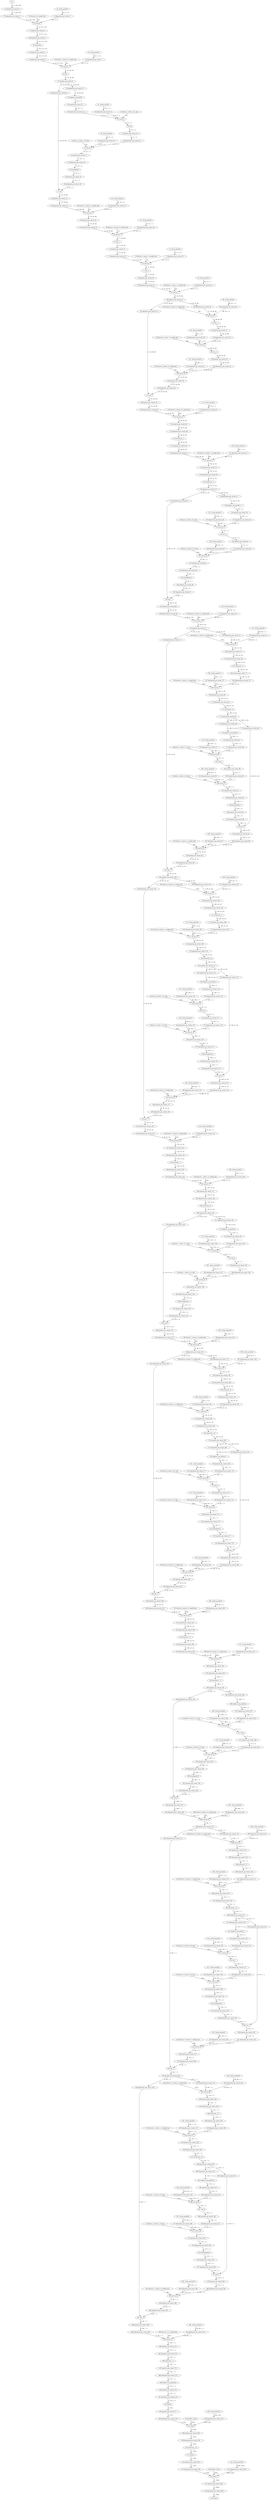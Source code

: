 strict digraph {
"0 features_1_block_1_fc1_bias" [id=0, type="get_attr"];
"1 features_1_block_1_fc2_bias" [id=1, type="get_attr"];
"2 features_4_block_2_fc1_bias" [id=2, type="get_attr"];
"3 features_4_block_2_fc2_bias" [id=3, type="get_attr"];
"4 features_5_block_2_fc1_bias" [id=4, type="get_attr"];
"5 features_5_block_2_fc2_bias" [id=5, type="get_attr"];
"6 features_6_block_2_fc1_bias" [id=6, type="get_attr"];
"7 features_6_block_2_fc2_bias" [id=7, type="get_attr"];
"8 features_7_block_2_fc1_bias" [id=8, type="get_attr"];
"9 features_7_block_2_fc2_bias" [id=9, type="get_attr"];
"10 features_8_block_2_fc1_bias" [id=10, type="get_attr"];
"11 features_8_block_2_fc2_bias" [id=11, type="get_attr"];
"12 features_9_block_2_fc1_bias" [id=12, type="get_attr"];
"13 features_9_block_2_fc2_bias" [id=13, type="get_attr"];
"14 features_10_block_2_fc1_bias" [id=14, type="get_attr"];
"15 features_10_block_2_fc2_bias" [id=15, type="get_attr"];
"16 features_11_block_2_fc1_bias" [id=16, type="get_attr"];
"17 features_11_block_2_fc2_bias" [id=17, type="get_attr"];
"18 classifier_0_bias" [id=18, type="get_attr"];
"19 classifier_3_bias" [id=19, type="get_attr"];
"20 x" [id=20, type=input];
"21 quantize_per_tensor_0" [id=21, type="quantize_per_tensor"];
"22 dequantize_per_tensor_1" [id=22, type="dequantize_per_tensor"];
"23 features_0_0_weight_bias" [id=23, type="get_attr"];
"24 _frozen_param0" [id=24, type="get_attr"];
"25 dequantize_per_tensor_2" [id=25, type="dequantize_per_tensor"];
"26 conv2d" [id=26, type=conv2d];
"27 quantize_per_tensor_3" [id=27, type="quantize_per_tensor"];
"28 dequantize_per_tensor_4" [id=28, type="dequantize_per_tensor"];
"29 hardswish_" [id=29, type="hardswish_"];
"30 quantize_per_tensor_5" [id=30, type="quantize_per_tensor"];
"31 dequantize_per_tensor_6" [id=31, type="dequantize_per_tensor"];
"32 features_1_block_0_0_weight_bias" [id=32, type="get_attr"];
"33 _frozen_param1" [id=33, type="get_attr"];
"34 dequantize_per_tensor_7" [id=34, type="dequantize_per_tensor"];
"35 conv2d_1" [id=35, type=conv2d];
"36 relu_" [id=36, type="relu_"];
"37 quantize_per_tensor_8" [id=37, type="quantize_per_tensor"];
"38 dequantize_per_tensor_9" [id=38, type="dequantize_per_tensor"];
"39 dequantize_per_tensor_10" [id=39, type="dequantize_per_tensor"];
"40 adaptive_avg_pool2d" [id=40, type="adaptive_avg_pool2d"];
"41 quantize_per_tensor_11" [id=41, type="quantize_per_tensor"];
"42 dequantize_per_tensor_12" [id=42, type="dequantize_per_tensor"];
"43 _frozen_param2" [id=43, type="get_attr"];
"44 dequantize_per_tensor_13" [id=44, type="dequantize_per_tensor"];
"45 conv2d_2" [id=45, type=conv2d];
"46 relu" [id=46, type=relu];
"47 quantize_per_tensor_14" [id=47, type="quantize_per_tensor"];
"48 dequantize_per_tensor_15" [id=48, type="dequantize_per_tensor"];
"49 _frozen_param3" [id=49, type="get_attr"];
"50 dequantize_per_tensor_16" [id=50, type="dequantize_per_tensor"];
"51 conv2d_3" [id=51, type=conv2d];
"52 quantize_per_tensor_17" [id=52, type="quantize_per_tensor"];
"53 dequantize_per_tensor_18" [id=53, type="dequantize_per_tensor"];
"54 hardsigmoid" [id=54, type=hardsigmoid];
"55 quantize_per_tensor_19" [id=55, type="quantize_per_tensor"];
"56 dequantize_per_tensor_20" [id=56, type="dequantize_per_tensor"];
"57 mul" [id=57, type=mul];
"58 quantize_per_tensor_21" [id=58, type="quantize_per_tensor"];
"59 dequantize_per_tensor_22" [id=59, type="dequantize_per_tensor"];
"60 features_1_block_2_0_weight_bias" [id=60, type="get_attr"];
"61 _frozen_param4" [id=61, type="get_attr"];
"62 dequantize_per_tensor_23" [id=62, type="dequantize_per_tensor"];
"63 conv2d_4" [id=63, type=conv2d];
"64 quantize_per_tensor_24" [id=64, type="quantize_per_tensor"];
"65 dequantize_per_tensor_25" [id=65, type="dequantize_per_tensor"];
"66 features_2_block_0_0_weight_bias" [id=66, type="get_attr"];
"67 _frozen_param5" [id=67, type="get_attr"];
"68 dequantize_per_tensor_26" [id=68, type="dequantize_per_tensor"];
"69 conv2d_5" [id=69, type=conv2d];
"70 relu__1" [id=70, type="relu_"];
"71 quantize_per_tensor_27" [id=71, type="quantize_per_tensor"];
"72 dequantize_per_tensor_28" [id=72, type="dequantize_per_tensor"];
"73 features_2_block_1_0_weight_bias" [id=73, type="get_attr"];
"74 _frozen_param6" [id=74, type="get_attr"];
"75 dequantize_per_tensor_29" [id=75, type="dequantize_per_tensor"];
"76 conv2d_6" [id=76, type=conv2d];
"77 relu__2" [id=77, type="relu_"];
"78 quantize_per_tensor_30" [id=78, type="quantize_per_tensor"];
"79 dequantize_per_tensor_31" [id=79, type="dequantize_per_tensor"];
"80 features_2_block_2_0_weight_bias" [id=80, type="get_attr"];
"81 _frozen_param7" [id=81, type="get_attr"];
"82 dequantize_per_tensor_32" [id=82, type="dequantize_per_tensor"];
"83 conv2d_7" [id=83, type=conv2d];
"84 quantize_per_tensor_33" [id=84, type="quantize_per_tensor"];
"85 dequantize_per_tensor_34" [id=85, type="dequantize_per_tensor"];
"86 dequantize_per_tensor_35" [id=86, type="dequantize_per_tensor"];
"87 features_3_block_0_0_weight_bias" [id=87, type="get_attr"];
"88 _frozen_param8" [id=88, type="get_attr"];
"89 dequantize_per_tensor_36" [id=89, type="dequantize_per_tensor"];
"90 conv2d_8" [id=90, type=conv2d];
"91 relu__3" [id=91, type="relu_"];
"92 quantize_per_tensor_37" [id=92, type="quantize_per_tensor"];
"93 dequantize_per_tensor_38" [id=93, type="dequantize_per_tensor"];
"94 features_3_block_1_0_weight_bias" [id=94, type="get_attr"];
"95 _frozen_param9" [id=95, type="get_attr"];
"96 dequantize_per_tensor_39" [id=96, type="dequantize_per_tensor"];
"97 conv2d_9" [id=97, type=conv2d];
"98 relu__4" [id=98, type="relu_"];
"99 quantize_per_tensor_40" [id=99, type="quantize_per_tensor"];
"100 dequantize_per_tensor_41" [id=100, type="dequantize_per_tensor"];
"101 features_3_block_2_0_weight_bias" [id=101, type="get_attr"];
"102 _frozen_param10" [id=102, type="get_attr"];
"103 dequantize_per_tensor_42" [id=103, type="dequantize_per_tensor"];
"104 conv2d_10" [id=104, type=conv2d];
"105 quantize_per_tensor_43" [id=105, type="quantize_per_tensor"];
"106 dequantize_per_tensor_44" [id=106, type="dequantize_per_tensor"];
"107 add_" [id=107, type="add_"];
"108 quantize_per_tensor_45" [id=108, type="quantize_per_tensor"];
"109 dequantize_per_tensor_46" [id=109, type="dequantize_per_tensor"];
"110 features_4_block_0_0_weight_bias" [id=110, type="get_attr"];
"111 _frozen_param11" [id=111, type="get_attr"];
"112 dequantize_per_tensor_47" [id=112, type="dequantize_per_tensor"];
"113 conv2d_11" [id=113, type=conv2d];
"114 quantize_per_tensor_48" [id=114, type="quantize_per_tensor"];
"115 dequantize_per_tensor_49" [id=115, type="dequantize_per_tensor"];
"116 hardswish__1" [id=116, type="hardswish_"];
"117 quantize_per_tensor_50" [id=117, type="quantize_per_tensor"];
"118 dequantize_per_tensor_51" [id=118, type="dequantize_per_tensor"];
"119 features_4_block_1_0_weight_bias" [id=119, type="get_attr"];
"120 _frozen_param12" [id=120, type="get_attr"];
"121 dequantize_per_tensor_52" [id=121, type="dequantize_per_tensor"];
"122 conv2d_12" [id=122, type=conv2d];
"123 quantize_per_tensor_53" [id=123, type="quantize_per_tensor"];
"124 dequantize_per_tensor_54" [id=124, type="dequantize_per_tensor"];
"125 hardswish__2" [id=125, type="hardswish_"];
"126 quantize_per_tensor_55" [id=126, type="quantize_per_tensor"];
"127 dequantize_per_tensor_56" [id=127, type="dequantize_per_tensor"];
"128 dequantize_per_tensor_57" [id=128, type="dequantize_per_tensor"];
"129 adaptive_avg_pool2d_1" [id=129, type="adaptive_avg_pool2d"];
"130 quantize_per_tensor_58" [id=130, type="quantize_per_tensor"];
"131 dequantize_per_tensor_59" [id=131, type="dequantize_per_tensor"];
"132 _frozen_param13" [id=132, type="get_attr"];
"133 dequantize_per_tensor_60" [id=133, type="dequantize_per_tensor"];
"134 conv2d_13" [id=134, type=conv2d];
"135 relu_1" [id=135, type=relu];
"136 quantize_per_tensor_61" [id=136, type="quantize_per_tensor"];
"137 dequantize_per_tensor_62" [id=137, type="dequantize_per_tensor"];
"138 _frozen_param14" [id=138, type="get_attr"];
"139 dequantize_per_tensor_63" [id=139, type="dequantize_per_tensor"];
"140 conv2d_14" [id=140, type=conv2d];
"141 quantize_per_tensor_64" [id=141, type="quantize_per_tensor"];
"142 dequantize_per_tensor_65" [id=142, type="dequantize_per_tensor"];
"143 hardsigmoid_1" [id=143, type=hardsigmoid];
"144 quantize_per_tensor_66" [id=144, type="quantize_per_tensor"];
"145 dequantize_per_tensor_67" [id=145, type="dequantize_per_tensor"];
"146 mul_1" [id=146, type=mul];
"147 quantize_per_tensor_68" [id=147, type="quantize_per_tensor"];
"148 dequantize_per_tensor_69" [id=148, type="dequantize_per_tensor"];
"149 features_4_block_3_0_weight_bias" [id=149, type="get_attr"];
"150 _frozen_param15" [id=150, type="get_attr"];
"151 dequantize_per_tensor_70" [id=151, type="dequantize_per_tensor"];
"152 conv2d_15" [id=152, type=conv2d];
"153 quantize_per_tensor_71" [id=153, type="quantize_per_tensor"];
"154 dequantize_per_tensor_72" [id=154, type="dequantize_per_tensor"];
"155 dequantize_per_tensor_73" [id=155, type="dequantize_per_tensor"];
"156 features_5_block_0_0_weight_bias" [id=156, type="get_attr"];
"157 _frozen_param16" [id=157, type="get_attr"];
"158 dequantize_per_tensor_74" [id=158, type="dequantize_per_tensor"];
"159 conv2d_16" [id=159, type=conv2d];
"160 quantize_per_tensor_75" [id=160, type="quantize_per_tensor"];
"161 dequantize_per_tensor_76" [id=161, type="dequantize_per_tensor"];
"162 hardswish__3" [id=162, type="hardswish_"];
"163 quantize_per_tensor_77" [id=163, type="quantize_per_tensor"];
"164 dequantize_per_tensor_78" [id=164, type="dequantize_per_tensor"];
"165 features_5_block_1_0_weight_bias" [id=165, type="get_attr"];
"166 _frozen_param17" [id=166, type="get_attr"];
"167 dequantize_per_tensor_79" [id=167, type="dequantize_per_tensor"];
"168 conv2d_17" [id=168, type=conv2d];
"169 quantize_per_tensor_80" [id=169, type="quantize_per_tensor"];
"170 dequantize_per_tensor_81" [id=170, type="dequantize_per_tensor"];
"171 hardswish__4" [id=171, type="hardswish_"];
"172 quantize_per_tensor_82" [id=172, type="quantize_per_tensor"];
"173 dequantize_per_tensor_83" [id=173, type="dequantize_per_tensor"];
"174 dequantize_per_tensor_84" [id=174, type="dequantize_per_tensor"];
"175 adaptive_avg_pool2d_2" [id=175, type="adaptive_avg_pool2d"];
"176 quantize_per_tensor_85" [id=176, type="quantize_per_tensor"];
"177 dequantize_per_tensor_86" [id=177, type="dequantize_per_tensor"];
"178 _frozen_param18" [id=178, type="get_attr"];
"179 dequantize_per_tensor_87" [id=179, type="dequantize_per_tensor"];
"180 conv2d_18" [id=180, type=conv2d];
"181 relu_2" [id=181, type=relu];
"182 quantize_per_tensor_88" [id=182, type="quantize_per_tensor"];
"183 dequantize_per_tensor_89" [id=183, type="dequantize_per_tensor"];
"184 _frozen_param19" [id=184, type="get_attr"];
"185 dequantize_per_tensor_90" [id=185, type="dequantize_per_tensor"];
"186 conv2d_19" [id=186, type=conv2d];
"187 quantize_per_tensor_91" [id=187, type="quantize_per_tensor"];
"188 dequantize_per_tensor_92" [id=188, type="dequantize_per_tensor"];
"189 hardsigmoid_2" [id=189, type=hardsigmoid];
"190 quantize_per_tensor_93" [id=190, type="quantize_per_tensor"];
"191 dequantize_per_tensor_94" [id=191, type="dequantize_per_tensor"];
"192 mul_2" [id=192, type=mul];
"193 quantize_per_tensor_95" [id=193, type="quantize_per_tensor"];
"194 dequantize_per_tensor_96" [id=194, type="dequantize_per_tensor"];
"195 features_5_block_3_0_weight_bias" [id=195, type="get_attr"];
"196 _frozen_param20" [id=196, type="get_attr"];
"197 dequantize_per_tensor_97" [id=197, type="dequantize_per_tensor"];
"198 conv2d_20" [id=198, type=conv2d];
"199 quantize_per_tensor_98" [id=199, type="quantize_per_tensor"];
"200 dequantize_per_tensor_99" [id=200, type="dequantize_per_tensor"];
"201 add__1" [id=201, type="add_"];
"202 quantize_per_tensor_100" [id=202, type="quantize_per_tensor"];
"203 dequantize_per_tensor_101" [id=203, type="dequantize_per_tensor"];
"204 dequantize_per_tensor_102" [id=204, type="dequantize_per_tensor"];
"205 features_6_block_0_0_weight_bias" [id=205, type="get_attr"];
"206 _frozen_param21" [id=206, type="get_attr"];
"207 dequantize_per_tensor_103" [id=207, type="dequantize_per_tensor"];
"208 conv2d_21" [id=208, type=conv2d];
"209 quantize_per_tensor_104" [id=209, type="quantize_per_tensor"];
"210 dequantize_per_tensor_105" [id=210, type="dequantize_per_tensor"];
"211 hardswish__5" [id=211, type="hardswish_"];
"212 quantize_per_tensor_106" [id=212, type="quantize_per_tensor"];
"213 dequantize_per_tensor_107" [id=213, type="dequantize_per_tensor"];
"214 features_6_block_1_0_weight_bias" [id=214, type="get_attr"];
"215 _frozen_param22" [id=215, type="get_attr"];
"216 dequantize_per_tensor_108" [id=216, type="dequantize_per_tensor"];
"217 conv2d_22" [id=217, type=conv2d];
"218 quantize_per_tensor_109" [id=218, type="quantize_per_tensor"];
"219 dequantize_per_tensor_110" [id=219, type="dequantize_per_tensor"];
"220 hardswish__6" [id=220, type="hardswish_"];
"221 quantize_per_tensor_111" [id=221, type="quantize_per_tensor"];
"222 dequantize_per_tensor_112" [id=222, type="dequantize_per_tensor"];
"223 dequantize_per_tensor_113" [id=223, type="dequantize_per_tensor"];
"224 adaptive_avg_pool2d_3" [id=224, type="adaptive_avg_pool2d"];
"225 quantize_per_tensor_114" [id=225, type="quantize_per_tensor"];
"226 dequantize_per_tensor_115" [id=226, type="dequantize_per_tensor"];
"227 _frozen_param23" [id=227, type="get_attr"];
"228 dequantize_per_tensor_116" [id=228, type="dequantize_per_tensor"];
"229 conv2d_23" [id=229, type=conv2d];
"230 relu_3" [id=230, type=relu];
"231 quantize_per_tensor_117" [id=231, type="quantize_per_tensor"];
"232 dequantize_per_tensor_118" [id=232, type="dequantize_per_tensor"];
"233 _frozen_param24" [id=233, type="get_attr"];
"234 dequantize_per_tensor_119" [id=234, type="dequantize_per_tensor"];
"235 conv2d_24" [id=235, type=conv2d];
"236 quantize_per_tensor_120" [id=236, type="quantize_per_tensor"];
"237 dequantize_per_tensor_121" [id=237, type="dequantize_per_tensor"];
"238 hardsigmoid_3" [id=238, type=hardsigmoid];
"239 quantize_per_tensor_122" [id=239, type="quantize_per_tensor"];
"240 dequantize_per_tensor_123" [id=240, type="dequantize_per_tensor"];
"241 mul_3" [id=241, type=mul];
"242 quantize_per_tensor_124" [id=242, type="quantize_per_tensor"];
"243 dequantize_per_tensor_125" [id=243, type="dequantize_per_tensor"];
"244 features_6_block_3_0_weight_bias" [id=244, type="get_attr"];
"245 _frozen_param25" [id=245, type="get_attr"];
"246 dequantize_per_tensor_126" [id=246, type="dequantize_per_tensor"];
"247 conv2d_25" [id=247, type=conv2d];
"248 quantize_per_tensor_127" [id=248, type="quantize_per_tensor"];
"249 dequantize_per_tensor_128" [id=249, type="dequantize_per_tensor"];
"250 add__2" [id=250, type="add_"];
"251 quantize_per_tensor_129" [id=251, type="quantize_per_tensor"];
"252 dequantize_per_tensor_130" [id=252, type="dequantize_per_tensor"];
"253 features_7_block_0_0_weight_bias" [id=253, type="get_attr"];
"254 _frozen_param26" [id=254, type="get_attr"];
"255 dequantize_per_tensor_131" [id=255, type="dequantize_per_tensor"];
"256 conv2d_26" [id=256, type=conv2d];
"257 quantize_per_tensor_132" [id=257, type="quantize_per_tensor"];
"258 dequantize_per_tensor_133" [id=258, type="dequantize_per_tensor"];
"259 hardswish__7" [id=259, type="hardswish_"];
"260 quantize_per_tensor_134" [id=260, type="quantize_per_tensor"];
"261 dequantize_per_tensor_135" [id=261, type="dequantize_per_tensor"];
"262 features_7_block_1_0_weight_bias" [id=262, type="get_attr"];
"263 _frozen_param27" [id=263, type="get_attr"];
"264 dequantize_per_tensor_136" [id=264, type="dequantize_per_tensor"];
"265 conv2d_27" [id=265, type=conv2d];
"266 quantize_per_tensor_137" [id=266, type="quantize_per_tensor"];
"267 dequantize_per_tensor_138" [id=267, type="dequantize_per_tensor"];
"268 hardswish__8" [id=268, type="hardswish_"];
"269 quantize_per_tensor_139" [id=269, type="quantize_per_tensor"];
"270 dequantize_per_tensor_140" [id=270, type="dequantize_per_tensor"];
"271 dequantize_per_tensor_141" [id=271, type="dequantize_per_tensor"];
"272 adaptive_avg_pool2d_4" [id=272, type="adaptive_avg_pool2d"];
"273 quantize_per_tensor_142" [id=273, type="quantize_per_tensor"];
"274 dequantize_per_tensor_143" [id=274, type="dequantize_per_tensor"];
"275 _frozen_param28" [id=275, type="get_attr"];
"276 dequantize_per_tensor_144" [id=276, type="dequantize_per_tensor"];
"277 conv2d_28" [id=277, type=conv2d];
"278 relu_4" [id=278, type=relu];
"279 quantize_per_tensor_145" [id=279, type="quantize_per_tensor"];
"280 dequantize_per_tensor_146" [id=280, type="dequantize_per_tensor"];
"281 _frozen_param29" [id=281, type="get_attr"];
"282 dequantize_per_tensor_147" [id=282, type="dequantize_per_tensor"];
"283 conv2d_29" [id=283, type=conv2d];
"284 quantize_per_tensor_148" [id=284, type="quantize_per_tensor"];
"285 dequantize_per_tensor_149" [id=285, type="dequantize_per_tensor"];
"286 hardsigmoid_4" [id=286, type=hardsigmoid];
"287 quantize_per_tensor_150" [id=287, type="quantize_per_tensor"];
"288 dequantize_per_tensor_151" [id=288, type="dequantize_per_tensor"];
"289 mul_4" [id=289, type=mul];
"290 quantize_per_tensor_152" [id=290, type="quantize_per_tensor"];
"291 dequantize_per_tensor_153" [id=291, type="dequantize_per_tensor"];
"292 features_7_block_3_0_weight_bias" [id=292, type="get_attr"];
"293 _frozen_param30" [id=293, type="get_attr"];
"294 dequantize_per_tensor_154" [id=294, type="dequantize_per_tensor"];
"295 conv2d_30" [id=295, type=conv2d];
"296 quantize_per_tensor_155" [id=296, type="quantize_per_tensor"];
"297 dequantize_per_tensor_156" [id=297, type="dequantize_per_tensor"];
"298 dequantize_per_tensor_157" [id=298, type="dequantize_per_tensor"];
"299 features_8_block_0_0_weight_bias" [id=299, type="get_attr"];
"300 _frozen_param31" [id=300, type="get_attr"];
"301 dequantize_per_tensor_158" [id=301, type="dequantize_per_tensor"];
"302 conv2d_31" [id=302, type=conv2d];
"303 quantize_per_tensor_159" [id=303, type="quantize_per_tensor"];
"304 dequantize_per_tensor_160" [id=304, type="dequantize_per_tensor"];
"305 hardswish__9" [id=305, type="hardswish_"];
"306 quantize_per_tensor_161" [id=306, type="quantize_per_tensor"];
"307 dequantize_per_tensor_162" [id=307, type="dequantize_per_tensor"];
"308 features_8_block_1_0_weight_bias" [id=308, type="get_attr"];
"309 _frozen_param32" [id=309, type="get_attr"];
"310 dequantize_per_tensor_163" [id=310, type="dequantize_per_tensor"];
"311 conv2d_32" [id=311, type=conv2d];
"312 quantize_per_tensor_164" [id=312, type="quantize_per_tensor"];
"313 dequantize_per_tensor_165" [id=313, type="dequantize_per_tensor"];
"314 hardswish__10" [id=314, type="hardswish_"];
"315 quantize_per_tensor_166" [id=315, type="quantize_per_tensor"];
"316 dequantize_per_tensor_167" [id=316, type="dequantize_per_tensor"];
"317 dequantize_per_tensor_168" [id=317, type="dequantize_per_tensor"];
"318 adaptive_avg_pool2d_5" [id=318, type="adaptive_avg_pool2d"];
"319 quantize_per_tensor_169" [id=319, type="quantize_per_tensor"];
"320 dequantize_per_tensor_170" [id=320, type="dequantize_per_tensor"];
"321 _frozen_param33" [id=321, type="get_attr"];
"322 dequantize_per_tensor_171" [id=322, type="dequantize_per_tensor"];
"323 conv2d_33" [id=323, type=conv2d];
"324 relu_5" [id=324, type=relu];
"325 quantize_per_tensor_172" [id=325, type="quantize_per_tensor"];
"326 dequantize_per_tensor_173" [id=326, type="dequantize_per_tensor"];
"327 _frozen_param34" [id=327, type="get_attr"];
"328 dequantize_per_tensor_174" [id=328, type="dequantize_per_tensor"];
"329 conv2d_34" [id=329, type=conv2d];
"330 quantize_per_tensor_175" [id=330, type="quantize_per_tensor"];
"331 dequantize_per_tensor_176" [id=331, type="dequantize_per_tensor"];
"332 hardsigmoid_5" [id=332, type=hardsigmoid];
"333 quantize_per_tensor_177" [id=333, type="quantize_per_tensor"];
"334 dequantize_per_tensor_178" [id=334, type="dequantize_per_tensor"];
"335 mul_5" [id=335, type=mul];
"336 quantize_per_tensor_179" [id=336, type="quantize_per_tensor"];
"337 dequantize_per_tensor_180" [id=337, type="dequantize_per_tensor"];
"338 features_8_block_3_0_weight_bias" [id=338, type="get_attr"];
"339 _frozen_param35" [id=339, type="get_attr"];
"340 dequantize_per_tensor_181" [id=340, type="dequantize_per_tensor"];
"341 conv2d_35" [id=341, type=conv2d];
"342 quantize_per_tensor_182" [id=342, type="quantize_per_tensor"];
"343 dequantize_per_tensor_183" [id=343, type="dequantize_per_tensor"];
"344 add__3" [id=344, type="add_"];
"345 quantize_per_tensor_184" [id=345, type="quantize_per_tensor"];
"346 dequantize_per_tensor_185" [id=346, type="dequantize_per_tensor"];
"347 features_9_block_0_0_weight_bias" [id=347, type="get_attr"];
"348 _frozen_param36" [id=348, type="get_attr"];
"349 dequantize_per_tensor_186" [id=349, type="dequantize_per_tensor"];
"350 conv2d_36" [id=350, type=conv2d];
"351 quantize_per_tensor_187" [id=351, type="quantize_per_tensor"];
"352 dequantize_per_tensor_188" [id=352, type="dequantize_per_tensor"];
"353 hardswish__11" [id=353, type="hardswish_"];
"354 quantize_per_tensor_189" [id=354, type="quantize_per_tensor"];
"355 dequantize_per_tensor_190" [id=355, type="dequantize_per_tensor"];
"356 features_9_block_1_0_weight_bias" [id=356, type="get_attr"];
"357 _frozen_param37" [id=357, type="get_attr"];
"358 dequantize_per_tensor_191" [id=358, type="dequantize_per_tensor"];
"359 conv2d_37" [id=359, type=conv2d];
"360 quantize_per_tensor_192" [id=360, type="quantize_per_tensor"];
"361 dequantize_per_tensor_193" [id=361, type="dequantize_per_tensor"];
"362 hardswish__12" [id=362, type="hardswish_"];
"363 quantize_per_tensor_194" [id=363, type="quantize_per_tensor"];
"364 dequantize_per_tensor_195" [id=364, type="dequantize_per_tensor"];
"365 dequantize_per_tensor_196" [id=365, type="dequantize_per_tensor"];
"366 adaptive_avg_pool2d_6" [id=366, type="adaptive_avg_pool2d"];
"367 quantize_per_tensor_197" [id=367, type="quantize_per_tensor"];
"368 dequantize_per_tensor_198" [id=368, type="dequantize_per_tensor"];
"369 _frozen_param38" [id=369, type="get_attr"];
"370 dequantize_per_tensor_199" [id=370, type="dequantize_per_tensor"];
"371 conv2d_38" [id=371, type=conv2d];
"372 relu_6" [id=372, type=relu];
"373 quantize_per_tensor_200" [id=373, type="quantize_per_tensor"];
"374 dequantize_per_tensor_201" [id=374, type="dequantize_per_tensor"];
"375 _frozen_param39" [id=375, type="get_attr"];
"376 dequantize_per_tensor_202" [id=376, type="dequantize_per_tensor"];
"377 conv2d_39" [id=377, type=conv2d];
"378 quantize_per_tensor_203" [id=378, type="quantize_per_tensor"];
"379 dequantize_per_tensor_204" [id=379, type="dequantize_per_tensor"];
"380 hardsigmoid_6" [id=380, type=hardsigmoid];
"381 quantize_per_tensor_205" [id=381, type="quantize_per_tensor"];
"382 dequantize_per_tensor_206" [id=382, type="dequantize_per_tensor"];
"383 mul_6" [id=383, type=mul];
"384 quantize_per_tensor_207" [id=384, type="quantize_per_tensor"];
"385 dequantize_per_tensor_208" [id=385, type="dequantize_per_tensor"];
"386 features_9_block_3_0_weight_bias" [id=386, type="get_attr"];
"387 _frozen_param40" [id=387, type="get_attr"];
"388 dequantize_per_tensor_209" [id=388, type="dequantize_per_tensor"];
"389 conv2d_40" [id=389, type=conv2d];
"390 quantize_per_tensor_210" [id=390, type="quantize_per_tensor"];
"391 dequantize_per_tensor_211" [id=391, type="dequantize_per_tensor"];
"392 dequantize_per_tensor_212" [id=392, type="dequantize_per_tensor"];
"393 features_10_block_0_0_weight_bias" [id=393, type="get_attr"];
"394 _frozen_param41" [id=394, type="get_attr"];
"395 dequantize_per_tensor_213" [id=395, type="dequantize_per_tensor"];
"396 conv2d_41" [id=396, type=conv2d];
"397 quantize_per_tensor_214" [id=397, type="quantize_per_tensor"];
"398 dequantize_per_tensor_215" [id=398, type="dequantize_per_tensor"];
"399 hardswish__13" [id=399, type="hardswish_"];
"400 quantize_per_tensor_216" [id=400, type="quantize_per_tensor"];
"401 dequantize_per_tensor_217" [id=401, type="dequantize_per_tensor"];
"402 features_10_block_1_0_weight_bias" [id=402, type="get_attr"];
"403 _frozen_param42" [id=403, type="get_attr"];
"404 dequantize_per_tensor_218" [id=404, type="dequantize_per_tensor"];
"405 conv2d_42" [id=405, type=conv2d];
"406 quantize_per_tensor_219" [id=406, type="quantize_per_tensor"];
"407 dequantize_per_tensor_220" [id=407, type="dequantize_per_tensor"];
"408 hardswish__14" [id=408, type="hardswish_"];
"409 quantize_per_tensor_221" [id=409, type="quantize_per_tensor"];
"410 dequantize_per_tensor_222" [id=410, type="dequantize_per_tensor"];
"411 dequantize_per_tensor_223" [id=411, type="dequantize_per_tensor"];
"412 adaptive_avg_pool2d_7" [id=412, type="adaptive_avg_pool2d"];
"413 quantize_per_tensor_224" [id=413, type="quantize_per_tensor"];
"414 dequantize_per_tensor_225" [id=414, type="dequantize_per_tensor"];
"415 _frozen_param43" [id=415, type="get_attr"];
"416 dequantize_per_tensor_226" [id=416, type="dequantize_per_tensor"];
"417 conv2d_43" [id=417, type=conv2d];
"418 relu_7" [id=418, type=relu];
"419 quantize_per_tensor_227" [id=419, type="quantize_per_tensor"];
"420 dequantize_per_tensor_228" [id=420, type="dequantize_per_tensor"];
"421 _frozen_param44" [id=421, type="get_attr"];
"422 dequantize_per_tensor_229" [id=422, type="dequantize_per_tensor"];
"423 conv2d_44" [id=423, type=conv2d];
"424 quantize_per_tensor_230" [id=424, type="quantize_per_tensor"];
"425 dequantize_per_tensor_231" [id=425, type="dequantize_per_tensor"];
"426 hardsigmoid_7" [id=426, type=hardsigmoid];
"427 quantize_per_tensor_232" [id=427, type="quantize_per_tensor"];
"428 dequantize_per_tensor_233" [id=428, type="dequantize_per_tensor"];
"429 mul_7" [id=429, type=mul];
"430 quantize_per_tensor_234" [id=430, type="quantize_per_tensor"];
"431 dequantize_per_tensor_235" [id=431, type="dequantize_per_tensor"];
"432 features_10_block_3_0_weight_bias" [id=432, type="get_attr"];
"433 _frozen_param45" [id=433, type="get_attr"];
"434 dequantize_per_tensor_236" [id=434, type="dequantize_per_tensor"];
"435 conv2d_45" [id=435, type=conv2d];
"436 quantize_per_tensor_237" [id=436, type="quantize_per_tensor"];
"437 dequantize_per_tensor_238" [id=437, type="dequantize_per_tensor"];
"438 add__4" [id=438, type="add_"];
"439 quantize_per_tensor_239" [id=439, type="quantize_per_tensor"];
"440 dequantize_per_tensor_240" [id=440, type="dequantize_per_tensor"];
"441 dequantize_per_tensor_241" [id=441, type="dequantize_per_tensor"];
"442 features_11_block_0_0_weight_bias" [id=442, type="get_attr"];
"443 _frozen_param46" [id=443, type="get_attr"];
"444 dequantize_per_tensor_242" [id=444, type="dequantize_per_tensor"];
"445 conv2d_46" [id=445, type=conv2d];
"446 quantize_per_tensor_243" [id=446, type="quantize_per_tensor"];
"447 dequantize_per_tensor_244" [id=447, type="dequantize_per_tensor"];
"448 hardswish__15" [id=448, type="hardswish_"];
"449 quantize_per_tensor_245" [id=449, type="quantize_per_tensor"];
"450 dequantize_per_tensor_246" [id=450, type="dequantize_per_tensor"];
"451 features_11_block_1_0_weight_bias" [id=451, type="get_attr"];
"452 _frozen_param47" [id=452, type="get_attr"];
"453 dequantize_per_tensor_247" [id=453, type="dequantize_per_tensor"];
"454 conv2d_47" [id=454, type=conv2d];
"455 quantize_per_tensor_248" [id=455, type="quantize_per_tensor"];
"456 dequantize_per_tensor_249" [id=456, type="dequantize_per_tensor"];
"457 hardswish__16" [id=457, type="hardswish_"];
"458 quantize_per_tensor_250" [id=458, type="quantize_per_tensor"];
"459 dequantize_per_tensor_251" [id=459, type="dequantize_per_tensor"];
"460 dequantize_per_tensor_252" [id=460, type="dequantize_per_tensor"];
"461 adaptive_avg_pool2d_8" [id=461, type="adaptive_avg_pool2d"];
"462 quantize_per_tensor_253" [id=462, type="quantize_per_tensor"];
"463 dequantize_per_tensor_254" [id=463, type="dequantize_per_tensor"];
"464 _frozen_param48" [id=464, type="get_attr"];
"465 dequantize_per_tensor_255" [id=465, type="dequantize_per_tensor"];
"466 conv2d_48" [id=466, type=conv2d];
"467 relu_8" [id=467, type=relu];
"468 quantize_per_tensor_256" [id=468, type="quantize_per_tensor"];
"469 dequantize_per_tensor_257" [id=469, type="dequantize_per_tensor"];
"470 _frozen_param49" [id=470, type="get_attr"];
"471 dequantize_per_tensor_258" [id=471, type="dequantize_per_tensor"];
"472 conv2d_49" [id=472, type=conv2d];
"473 quantize_per_tensor_259" [id=473, type="quantize_per_tensor"];
"474 dequantize_per_tensor_260" [id=474, type="dequantize_per_tensor"];
"475 hardsigmoid_8" [id=475, type=hardsigmoid];
"476 quantize_per_tensor_261" [id=476, type="quantize_per_tensor"];
"477 dequantize_per_tensor_262" [id=477, type="dequantize_per_tensor"];
"478 mul_8" [id=478, type=mul];
"479 quantize_per_tensor_263" [id=479, type="quantize_per_tensor"];
"480 dequantize_per_tensor_264" [id=480, type="dequantize_per_tensor"];
"481 features_11_block_3_0_weight_bias" [id=481, type="get_attr"];
"482 _frozen_param50" [id=482, type="get_attr"];
"483 dequantize_per_tensor_265" [id=483, type="dequantize_per_tensor"];
"484 conv2d_50" [id=484, type=conv2d];
"485 quantize_per_tensor_266" [id=485, type="quantize_per_tensor"];
"486 dequantize_per_tensor_267" [id=486, type="dequantize_per_tensor"];
"487 add__5" [id=487, type="add_"];
"488 quantize_per_tensor_268" [id=488, type="quantize_per_tensor"];
"489 dequantize_per_tensor_269" [id=489, type="dequantize_per_tensor"];
"490 features_12_0_weight_bias" [id=490, type="get_attr"];
"491 _frozen_param51" [id=491, type="get_attr"];
"492 dequantize_per_tensor_270" [id=492, type="dequantize_per_tensor"];
"493 conv2d_51" [id=493, type=conv2d];
"494 quantize_per_tensor_271" [id=494, type="quantize_per_tensor"];
"495 dequantize_per_tensor_272" [id=495, type="dequantize_per_tensor"];
"496 hardswish__17" [id=496, type="hardswish_"];
"497 quantize_per_tensor_273" [id=497, type="quantize_per_tensor"];
"498 dequantize_per_tensor_274" [id=498, type="dequantize_per_tensor"];
"499 adaptive_avg_pool2d_9" [id=499, type="adaptive_avg_pool2d"];
"500 quantize_per_tensor_275" [id=500, type="quantize_per_tensor"];
"501 dequantize_per_tensor_276" [id=501, type="dequantize_per_tensor"];
"502 flatten" [id=502, type=flatten];
"503 quantize_per_tensor_277" [id=503, type="quantize_per_tensor"];
"504 dequantize_per_tensor_278" [id=504, type="dequantize_per_tensor"];
"505 _frozen_param52" [id=505, type="get_attr"];
"506 dequantize_per_tensor_279" [id=506, type="dequantize_per_tensor"];
"507 linear" [id=507, type=linear];
"508 quantize_per_tensor_280" [id=508, type="quantize_per_tensor"];
"509 dequantize_per_tensor_281" [id=509, type="dequantize_per_tensor"];
"510 hardswish__18" [id=510, type="hardswish_"];
"511 dropout_" [id=511, type="dropout_"];
"512 quantize_per_tensor_282" [id=512, type="quantize_per_tensor"];
"513 dequantize_per_tensor_283" [id=513, type="dequantize_per_tensor"];
"514 _frozen_param53" [id=514, type="get_attr"];
"515 dequantize_per_tensor_284" [id=515, type="dequantize_per_tensor"];
"516 linear_1" [id=516, type=linear];
"517 quantize_per_tensor_285" [id=517, type="quantize_per_tensor"];
"518 dequantize_per_tensor_286" [id=518, type="dequantize_per_tensor"];
"519 output" [id=519, type=output];
"0 features_1_block_1_fc1_bias" -> "45 conv2d_2" [style=solid, label="(8,)"];
"1 features_1_block_1_fc2_bias" -> "51 conv2d_3" [style=solid, label="(16,)"];
"2 features_4_block_2_fc1_bias" -> "134 conv2d_13" [style=solid, label="(24,)"];
"3 features_4_block_2_fc2_bias" -> "140 conv2d_14" [style=solid, label="(96,)"];
"4 features_5_block_2_fc1_bias" -> "180 conv2d_18" [style=solid, label="(64,)"];
"5 features_5_block_2_fc2_bias" -> "186 conv2d_19" [style=solid, label="(240,)"];
"6 features_6_block_2_fc1_bias" -> "229 conv2d_23" [style=solid, label="(64,)"];
"7 features_6_block_2_fc2_bias" -> "235 conv2d_24" [style=solid, label="(240,)"];
"8 features_7_block_2_fc1_bias" -> "277 conv2d_28" [style=solid, label="(32,)"];
"9 features_7_block_2_fc2_bias" -> "283 conv2d_29" [style=solid, label="(120,)"];
"10 features_8_block_2_fc1_bias" -> "323 conv2d_33" [style=solid, label="(40,)"];
"11 features_8_block_2_fc2_bias" -> "329 conv2d_34" [style=solid, label="(144,)"];
"12 features_9_block_2_fc1_bias" -> "371 conv2d_38" [style=solid, label="(72,)"];
"13 features_9_block_2_fc2_bias" -> "377 conv2d_39" [style=solid, label="(288,)"];
"14 features_10_block_2_fc1_bias" -> "417 conv2d_43" [style=solid, label="(144,)"];
"15 features_10_block_2_fc2_bias" -> "423 conv2d_44" [style=solid, label="(576,)"];
"16 features_11_block_2_fc1_bias" -> "466 conv2d_48" [style=solid, label="(144,)"];
"17 features_11_block_2_fc2_bias" -> "472 conv2d_49" [style=solid, label="(576,)"];
"18 classifier_0_bias" -> "507 linear" [style=solid, label="(1024,)"];
"19 classifier_3_bias" -> "516 linear_1" [style=solid, label="(1000,)"];
"20 x" -> "21 quantize_per_tensor_0" [style=solid, label="(1, 3, 224, 224)"];
"21 quantize_per_tensor_0" -> "22 dequantize_per_tensor_1" [style=solid, label="(1, 3, 224, 224)"];
"22 dequantize_per_tensor_1" -> "26 conv2d" [style=solid, label="(1, 3, 224, 224)"];
"23 features_0_0_weight_bias" -> "26 conv2d" [style=solid, label="(16,)"];
"24 _frozen_param0" -> "25 dequantize_per_tensor_2" [style=solid, label="(16, 3, 3, 3)"];
"25 dequantize_per_tensor_2" -> "26 conv2d" [style=solid, label="(16, 3, 3, 3)"];
"26 conv2d" -> "27 quantize_per_tensor_3" [style=solid, label="(1, 16, 112, 112)"];
"27 quantize_per_tensor_3" -> "28 dequantize_per_tensor_4" [style=solid, label="(1, 16, 112, 112)"];
"28 dequantize_per_tensor_4" -> "29 hardswish_" [style=solid, label="(1, 16, 112, 112)"];
"29 hardswish_" -> "30 quantize_per_tensor_5" [style=solid, label="(1, 16, 112, 112)"];
"30 quantize_per_tensor_5" -> "31 dequantize_per_tensor_6" [style=solid, label="(1, 16, 112, 112)"];
"31 dequantize_per_tensor_6" -> "35 conv2d_1" [style=solid, label="(1, 16, 112, 112)"];
"32 features_1_block_0_0_weight_bias" -> "35 conv2d_1" [style=solid, label="(16,)"];
"33 _frozen_param1" -> "34 dequantize_per_tensor_7" [style=solid, label="(16, 1, 3, 3)"];
"34 dequantize_per_tensor_7" -> "35 conv2d_1" [style=solid, label="(16, 1, 3, 3)"];
"35 conv2d_1" -> "36 relu_" [style=solid, label="(1, 16, 56, 56)"];
"36 relu_" -> "37 quantize_per_tensor_8" [style=solid, label="(1, 16, 56, 56)"];
"37 quantize_per_tensor_8" -> "38 dequantize_per_tensor_9" [style=solid, label="(1, 16, 56, 56)"];
"37 quantize_per_tensor_8" -> "39 dequantize_per_tensor_10" [style=solid, label="(1, 16, 56, 56)"];
"38 dequantize_per_tensor_9" -> "57 mul" [style=solid, label="(1, 16, 56, 56)"];
"39 dequantize_per_tensor_10" -> "40 adaptive_avg_pool2d" [style=solid, label="(1, 16, 56, 56)"];
"40 adaptive_avg_pool2d" -> "41 quantize_per_tensor_11" [style=solid, label="(1, 16, 1, 1)"];
"41 quantize_per_tensor_11" -> "42 dequantize_per_tensor_12" [style=solid, label="(1, 16, 1, 1)"];
"42 dequantize_per_tensor_12" -> "45 conv2d_2" [style=solid, label="(1, 16, 1, 1)"];
"43 _frozen_param2" -> "44 dequantize_per_tensor_13" [style=solid, label="(8, 16, 1, 1)"];
"44 dequantize_per_tensor_13" -> "45 conv2d_2" [style=solid, label="(8, 16, 1, 1)"];
"45 conv2d_2" -> "46 relu" [style=solid, label="(1, 8, 1, 1)"];
"46 relu" -> "47 quantize_per_tensor_14" [style=solid, label="(1, 8, 1, 1)"];
"47 quantize_per_tensor_14" -> "48 dequantize_per_tensor_15" [style=solid, label="(1, 8, 1, 1)"];
"48 dequantize_per_tensor_15" -> "51 conv2d_3" [style=solid, label="(1, 8, 1, 1)"];
"49 _frozen_param3" -> "50 dequantize_per_tensor_16" [style=solid, label="(16, 8, 1, 1)"];
"50 dequantize_per_tensor_16" -> "51 conv2d_3" [style=solid, label="(16, 8, 1, 1)"];
"51 conv2d_3" -> "52 quantize_per_tensor_17" [style=solid, label="(1, 16, 1, 1)"];
"52 quantize_per_tensor_17" -> "53 dequantize_per_tensor_18" [style=solid, label="(1, 16, 1, 1)"];
"53 dequantize_per_tensor_18" -> "54 hardsigmoid" [style=solid, label="(1, 16, 1, 1)"];
"54 hardsigmoid" -> "55 quantize_per_tensor_19" [style=solid, label="(1, 16, 1, 1)"];
"55 quantize_per_tensor_19" -> "56 dequantize_per_tensor_20" [style=solid, label="(1, 16, 1, 1)"];
"56 dequantize_per_tensor_20" -> "57 mul" [style=solid, label="(1, 16, 1, 1)"];
"57 mul" -> "58 quantize_per_tensor_21" [style=solid, label="(1, 16, 56, 56)"];
"58 quantize_per_tensor_21" -> "59 dequantize_per_tensor_22" [style=solid, label="(1, 16, 56, 56)"];
"59 dequantize_per_tensor_22" -> "63 conv2d_4" [style=solid, label="(1, 16, 56, 56)"];
"60 features_1_block_2_0_weight_bias" -> "63 conv2d_4" [style=solid, label="(16,)"];
"61 _frozen_param4" -> "62 dequantize_per_tensor_23" [style=solid, label="(16, 16, 1, 1)"];
"62 dequantize_per_tensor_23" -> "63 conv2d_4" [style=solid, label="(16, 16, 1, 1)"];
"63 conv2d_4" -> "64 quantize_per_tensor_24" [style=solid, label="(1, 16, 56, 56)"];
"64 quantize_per_tensor_24" -> "65 dequantize_per_tensor_25" [style=solid, label="(1, 16, 56, 56)"];
"65 dequantize_per_tensor_25" -> "69 conv2d_5" [style=solid, label="(1, 16, 56, 56)"];
"66 features_2_block_0_0_weight_bias" -> "69 conv2d_5" [style=solid, label="(72,)"];
"67 _frozen_param5" -> "68 dequantize_per_tensor_26" [style=solid, label="(72, 16, 1, 1)"];
"68 dequantize_per_tensor_26" -> "69 conv2d_5" [style=solid, label="(72, 16, 1, 1)"];
"69 conv2d_5" -> "70 relu__1" [style=solid, label="(1, 72, 56, 56)"];
"70 relu__1" -> "71 quantize_per_tensor_27" [style=solid, label="(1, 72, 56, 56)"];
"71 quantize_per_tensor_27" -> "72 dequantize_per_tensor_28" [style=solid, label="(1, 72, 56, 56)"];
"72 dequantize_per_tensor_28" -> "76 conv2d_6" [style=solid, label="(1, 72, 56, 56)"];
"73 features_2_block_1_0_weight_bias" -> "76 conv2d_6" [style=solid, label="(72,)"];
"74 _frozen_param6" -> "75 dequantize_per_tensor_29" [style=solid, label="(72, 1, 3, 3)"];
"75 dequantize_per_tensor_29" -> "76 conv2d_6" [style=solid, label="(72, 1, 3, 3)"];
"76 conv2d_6" -> "77 relu__2" [style=solid, label="(1, 72, 28, 28)"];
"77 relu__2" -> "78 quantize_per_tensor_30" [style=solid, label="(1, 72, 28, 28)"];
"78 quantize_per_tensor_30" -> "79 dequantize_per_tensor_31" [style=solid, label="(1, 72, 28, 28)"];
"79 dequantize_per_tensor_31" -> "83 conv2d_7" [style=solid, label="(1, 72, 28, 28)"];
"80 features_2_block_2_0_weight_bias" -> "83 conv2d_7" [style=solid, label="(24,)"];
"81 _frozen_param7" -> "82 dequantize_per_tensor_32" [style=solid, label="(24, 72, 1, 1)"];
"82 dequantize_per_tensor_32" -> "83 conv2d_7" [style=solid, label="(24, 72, 1, 1)"];
"83 conv2d_7" -> "84 quantize_per_tensor_33" [style=solid, label="(1, 24, 28, 28)"];
"84 quantize_per_tensor_33" -> "85 dequantize_per_tensor_34" [style=solid, label="(1, 24, 28, 28)"];
"84 quantize_per_tensor_33" -> "86 dequantize_per_tensor_35" [style=solid, label="(1, 24, 28, 28)"];
"85 dequantize_per_tensor_34" -> "107 add_" [style=solid, label="(1, 24, 28, 28)"];
"86 dequantize_per_tensor_35" -> "90 conv2d_8" [style=solid, label="(1, 24, 28, 28)"];
"87 features_3_block_0_0_weight_bias" -> "90 conv2d_8" [style=solid, label="(88,)"];
"88 _frozen_param8" -> "89 dequantize_per_tensor_36" [style=solid, label="(88, 24, 1, 1)"];
"89 dequantize_per_tensor_36" -> "90 conv2d_8" [style=solid, label="(88, 24, 1, 1)"];
"90 conv2d_8" -> "91 relu__3" [style=solid, label="(1, 88, 28, 28)"];
"91 relu__3" -> "92 quantize_per_tensor_37" [style=solid, label="(1, 88, 28, 28)"];
"92 quantize_per_tensor_37" -> "93 dequantize_per_tensor_38" [style=solid, label="(1, 88, 28, 28)"];
"93 dequantize_per_tensor_38" -> "97 conv2d_9" [style=solid, label="(1, 88, 28, 28)"];
"94 features_3_block_1_0_weight_bias" -> "97 conv2d_9" [style=solid, label="(88,)"];
"95 _frozen_param9" -> "96 dequantize_per_tensor_39" [style=solid, label="(88, 1, 3, 3)"];
"96 dequantize_per_tensor_39" -> "97 conv2d_9" [style=solid, label="(88, 1, 3, 3)"];
"97 conv2d_9" -> "98 relu__4" [style=solid, label="(1, 88, 28, 28)"];
"98 relu__4" -> "99 quantize_per_tensor_40" [style=solid, label="(1, 88, 28, 28)"];
"99 quantize_per_tensor_40" -> "100 dequantize_per_tensor_41" [style=solid, label="(1, 88, 28, 28)"];
"100 dequantize_per_tensor_41" -> "104 conv2d_10" [style=solid, label="(1, 88, 28, 28)"];
"101 features_3_block_2_0_weight_bias" -> "104 conv2d_10" [style=solid, label="(24,)"];
"102 _frozen_param10" -> "103 dequantize_per_tensor_42" [style=solid, label="(24, 88, 1, 1)"];
"103 dequantize_per_tensor_42" -> "104 conv2d_10" [style=solid, label="(24, 88, 1, 1)"];
"104 conv2d_10" -> "105 quantize_per_tensor_43" [style=solid, label="(1, 24, 28, 28)"];
"105 quantize_per_tensor_43" -> "106 dequantize_per_tensor_44" [style=solid, label="(1, 24, 28, 28)"];
"106 dequantize_per_tensor_44" -> "107 add_" [style=solid, label="(1, 24, 28, 28)"];
"107 add_" -> "108 quantize_per_tensor_45" [style=solid, label="(1, 24, 28, 28)"];
"108 quantize_per_tensor_45" -> "109 dequantize_per_tensor_46" [style=solid, label="(1, 24, 28, 28)"];
"109 dequantize_per_tensor_46" -> "113 conv2d_11" [style=solid, label="(1, 24, 28, 28)"];
"110 features_4_block_0_0_weight_bias" -> "113 conv2d_11" [style=solid, label="(96,)"];
"111 _frozen_param11" -> "112 dequantize_per_tensor_47" [style=solid, label="(96, 24, 1, 1)"];
"112 dequantize_per_tensor_47" -> "113 conv2d_11" [style=solid, label="(96, 24, 1, 1)"];
"113 conv2d_11" -> "114 quantize_per_tensor_48" [style=solid, label="(1, 96, 28, 28)"];
"114 quantize_per_tensor_48" -> "115 dequantize_per_tensor_49" [style=solid, label="(1, 96, 28, 28)"];
"115 dequantize_per_tensor_49" -> "116 hardswish__1" [style=solid, label="(1, 96, 28, 28)"];
"116 hardswish__1" -> "117 quantize_per_tensor_50" [style=solid, label="(1, 96, 28, 28)"];
"117 quantize_per_tensor_50" -> "118 dequantize_per_tensor_51" [style=solid, label="(1, 96, 28, 28)"];
"118 dequantize_per_tensor_51" -> "122 conv2d_12" [style=solid, label="(1, 96, 28, 28)"];
"119 features_4_block_1_0_weight_bias" -> "122 conv2d_12" [style=solid, label="(96,)"];
"120 _frozen_param12" -> "121 dequantize_per_tensor_52" [style=solid, label="(96, 1, 5, 5)"];
"121 dequantize_per_tensor_52" -> "122 conv2d_12" [style=solid, label="(96, 1, 5, 5)"];
"122 conv2d_12" -> "123 quantize_per_tensor_53" [style=solid, label="(1, 96, 14, 14)"];
"123 quantize_per_tensor_53" -> "124 dequantize_per_tensor_54" [style=solid, label="(1, 96, 14, 14)"];
"124 dequantize_per_tensor_54" -> "125 hardswish__2" [style=solid, label="(1, 96, 14, 14)"];
"125 hardswish__2" -> "126 quantize_per_tensor_55" [style=solid, label="(1, 96, 14, 14)"];
"126 quantize_per_tensor_55" -> "127 dequantize_per_tensor_56" [style=solid, label="(1, 96, 14, 14)"];
"126 quantize_per_tensor_55" -> "128 dequantize_per_tensor_57" [style=solid, label="(1, 96, 14, 14)"];
"127 dequantize_per_tensor_56" -> "146 mul_1" [style=solid, label="(1, 96, 14, 14)"];
"128 dequantize_per_tensor_57" -> "129 adaptive_avg_pool2d_1" [style=solid, label="(1, 96, 14, 14)"];
"129 adaptive_avg_pool2d_1" -> "130 quantize_per_tensor_58" [style=solid, label="(1, 96, 1, 1)"];
"130 quantize_per_tensor_58" -> "131 dequantize_per_tensor_59" [style=solid, label="(1, 96, 1, 1)"];
"131 dequantize_per_tensor_59" -> "134 conv2d_13" [style=solid, label="(1, 96, 1, 1)"];
"132 _frozen_param13" -> "133 dequantize_per_tensor_60" [style=solid, label="(24, 96, 1, 1)"];
"133 dequantize_per_tensor_60" -> "134 conv2d_13" [style=solid, label="(24, 96, 1, 1)"];
"134 conv2d_13" -> "135 relu_1" [style=solid, label="(1, 24, 1, 1)"];
"135 relu_1" -> "136 quantize_per_tensor_61" [style=solid, label="(1, 24, 1, 1)"];
"136 quantize_per_tensor_61" -> "137 dequantize_per_tensor_62" [style=solid, label="(1, 24, 1, 1)"];
"137 dequantize_per_tensor_62" -> "140 conv2d_14" [style=solid, label="(1, 24, 1, 1)"];
"138 _frozen_param14" -> "139 dequantize_per_tensor_63" [style=solid, label="(96, 24, 1, 1)"];
"139 dequantize_per_tensor_63" -> "140 conv2d_14" [style=solid, label="(96, 24, 1, 1)"];
"140 conv2d_14" -> "141 quantize_per_tensor_64" [style=solid, label="(1, 96, 1, 1)"];
"141 quantize_per_tensor_64" -> "142 dequantize_per_tensor_65" [style=solid, label="(1, 96, 1, 1)"];
"142 dequantize_per_tensor_65" -> "143 hardsigmoid_1" [style=solid, label="(1, 96, 1, 1)"];
"143 hardsigmoid_1" -> "144 quantize_per_tensor_66" [style=solid, label="(1, 96, 1, 1)"];
"144 quantize_per_tensor_66" -> "145 dequantize_per_tensor_67" [style=solid, label="(1, 96, 1, 1)"];
"145 dequantize_per_tensor_67" -> "146 mul_1" [style=solid, label="(1, 96, 1, 1)"];
"146 mul_1" -> "147 quantize_per_tensor_68" [style=solid, label="(1, 96, 14, 14)"];
"147 quantize_per_tensor_68" -> "148 dequantize_per_tensor_69" [style=solid, label="(1, 96, 14, 14)"];
"148 dequantize_per_tensor_69" -> "152 conv2d_15" [style=solid, label="(1, 96, 14, 14)"];
"149 features_4_block_3_0_weight_bias" -> "152 conv2d_15" [style=solid, label="(40,)"];
"150 _frozen_param15" -> "151 dequantize_per_tensor_70" [style=solid, label="(40, 96, 1, 1)"];
"151 dequantize_per_tensor_70" -> "152 conv2d_15" [style=solid, label="(40, 96, 1, 1)"];
"152 conv2d_15" -> "153 quantize_per_tensor_71" [style=solid, label="(1, 40, 14, 14)"];
"153 quantize_per_tensor_71" -> "154 dequantize_per_tensor_72" [style=solid, label="(1, 40, 14, 14)"];
"153 quantize_per_tensor_71" -> "155 dequantize_per_tensor_73" [style=solid, label="(1, 40, 14, 14)"];
"154 dequantize_per_tensor_72" -> "201 add__1" [style=solid, label="(1, 40, 14, 14)"];
"155 dequantize_per_tensor_73" -> "159 conv2d_16" [style=solid, label="(1, 40, 14, 14)"];
"156 features_5_block_0_0_weight_bias" -> "159 conv2d_16" [style=solid, label="(240,)"];
"157 _frozen_param16" -> "158 dequantize_per_tensor_74" [style=solid, label="(240, 40, 1, 1)"];
"158 dequantize_per_tensor_74" -> "159 conv2d_16" [style=solid, label="(240, 40, 1, 1)"];
"159 conv2d_16" -> "160 quantize_per_tensor_75" [style=solid, label="(1, 240, 14, 14)"];
"160 quantize_per_tensor_75" -> "161 dequantize_per_tensor_76" [style=solid, label="(1, 240, 14, 14)"];
"161 dequantize_per_tensor_76" -> "162 hardswish__3" [style=solid, label="(1, 240, 14, 14)"];
"162 hardswish__3" -> "163 quantize_per_tensor_77" [style=solid, label="(1, 240, 14, 14)"];
"163 quantize_per_tensor_77" -> "164 dequantize_per_tensor_78" [style=solid, label="(1, 240, 14, 14)"];
"164 dequantize_per_tensor_78" -> "168 conv2d_17" [style=solid, label="(1, 240, 14, 14)"];
"165 features_5_block_1_0_weight_bias" -> "168 conv2d_17" [style=solid, label="(240,)"];
"166 _frozen_param17" -> "167 dequantize_per_tensor_79" [style=solid, label="(240, 1, 5, 5)"];
"167 dequantize_per_tensor_79" -> "168 conv2d_17" [style=solid, label="(240, 1, 5, 5)"];
"168 conv2d_17" -> "169 quantize_per_tensor_80" [style=solid, label="(1, 240, 14, 14)"];
"169 quantize_per_tensor_80" -> "170 dequantize_per_tensor_81" [style=solid, label="(1, 240, 14, 14)"];
"170 dequantize_per_tensor_81" -> "171 hardswish__4" [style=solid, label="(1, 240, 14, 14)"];
"171 hardswish__4" -> "172 quantize_per_tensor_82" [style=solid, label="(1, 240, 14, 14)"];
"172 quantize_per_tensor_82" -> "173 dequantize_per_tensor_83" [style=solid, label="(1, 240, 14, 14)"];
"172 quantize_per_tensor_82" -> "174 dequantize_per_tensor_84" [style=solid, label="(1, 240, 14, 14)"];
"173 dequantize_per_tensor_83" -> "192 mul_2" [style=solid, label="(1, 240, 14, 14)"];
"174 dequantize_per_tensor_84" -> "175 adaptive_avg_pool2d_2" [style=solid, label="(1, 240, 14, 14)"];
"175 adaptive_avg_pool2d_2" -> "176 quantize_per_tensor_85" [style=solid, label="(1, 240, 1, 1)"];
"176 quantize_per_tensor_85" -> "177 dequantize_per_tensor_86" [style=solid, label="(1, 240, 1, 1)"];
"177 dequantize_per_tensor_86" -> "180 conv2d_18" [style=solid, label="(1, 240, 1, 1)"];
"178 _frozen_param18" -> "179 dequantize_per_tensor_87" [style=solid, label="(64, 240, 1, 1)"];
"179 dequantize_per_tensor_87" -> "180 conv2d_18" [style=solid, label="(64, 240, 1, 1)"];
"180 conv2d_18" -> "181 relu_2" [style=solid, label="(1, 64, 1, 1)"];
"181 relu_2" -> "182 quantize_per_tensor_88" [style=solid, label="(1, 64, 1, 1)"];
"182 quantize_per_tensor_88" -> "183 dequantize_per_tensor_89" [style=solid, label="(1, 64, 1, 1)"];
"183 dequantize_per_tensor_89" -> "186 conv2d_19" [style=solid, label="(1, 64, 1, 1)"];
"184 _frozen_param19" -> "185 dequantize_per_tensor_90" [style=solid, label="(240, 64, 1, 1)"];
"185 dequantize_per_tensor_90" -> "186 conv2d_19" [style=solid, label="(240, 64, 1, 1)"];
"186 conv2d_19" -> "187 quantize_per_tensor_91" [style=solid, label="(1, 240, 1, 1)"];
"187 quantize_per_tensor_91" -> "188 dequantize_per_tensor_92" [style=solid, label="(1, 240, 1, 1)"];
"188 dequantize_per_tensor_92" -> "189 hardsigmoid_2" [style=solid, label="(1, 240, 1, 1)"];
"189 hardsigmoid_2" -> "190 quantize_per_tensor_93" [style=solid, label="(1, 240, 1, 1)"];
"190 quantize_per_tensor_93" -> "191 dequantize_per_tensor_94" [style=solid, label="(1, 240, 1, 1)"];
"191 dequantize_per_tensor_94" -> "192 mul_2" [style=solid, label="(1, 240, 1, 1)"];
"192 mul_2" -> "193 quantize_per_tensor_95" [style=solid, label="(1, 240, 14, 14)"];
"193 quantize_per_tensor_95" -> "194 dequantize_per_tensor_96" [style=solid, label="(1, 240, 14, 14)"];
"194 dequantize_per_tensor_96" -> "198 conv2d_20" [style=solid, label="(1, 240, 14, 14)"];
"195 features_5_block_3_0_weight_bias" -> "198 conv2d_20" [style=solid, label="(40,)"];
"196 _frozen_param20" -> "197 dequantize_per_tensor_97" [style=solid, label="(40, 240, 1, 1)"];
"197 dequantize_per_tensor_97" -> "198 conv2d_20" [style=solid, label="(40, 240, 1, 1)"];
"198 conv2d_20" -> "199 quantize_per_tensor_98" [style=solid, label="(1, 40, 14, 14)"];
"199 quantize_per_tensor_98" -> "200 dequantize_per_tensor_99" [style=solid, label="(1, 40, 14, 14)"];
"200 dequantize_per_tensor_99" -> "201 add__1" [style=solid, label="(1, 40, 14, 14)"];
"201 add__1" -> "202 quantize_per_tensor_100" [style=solid, label="(1, 40, 14, 14)"];
"202 quantize_per_tensor_100" -> "203 dequantize_per_tensor_101" [style=solid, label="(1, 40, 14, 14)"];
"202 quantize_per_tensor_100" -> "204 dequantize_per_tensor_102" [style=solid, label="(1, 40, 14, 14)"];
"203 dequantize_per_tensor_101" -> "250 add__2" [style=solid, label="(1, 40, 14, 14)"];
"204 dequantize_per_tensor_102" -> "208 conv2d_21" [style=solid, label="(1, 40, 14, 14)"];
"205 features_6_block_0_0_weight_bias" -> "208 conv2d_21" [style=solid, label="(240,)"];
"206 _frozen_param21" -> "207 dequantize_per_tensor_103" [style=solid, label="(240, 40, 1, 1)"];
"207 dequantize_per_tensor_103" -> "208 conv2d_21" [style=solid, label="(240, 40, 1, 1)"];
"208 conv2d_21" -> "209 quantize_per_tensor_104" [style=solid, label="(1, 240, 14, 14)"];
"209 quantize_per_tensor_104" -> "210 dequantize_per_tensor_105" [style=solid, label="(1, 240, 14, 14)"];
"210 dequantize_per_tensor_105" -> "211 hardswish__5" [style=solid, label="(1, 240, 14, 14)"];
"211 hardswish__5" -> "212 quantize_per_tensor_106" [style=solid, label="(1, 240, 14, 14)"];
"212 quantize_per_tensor_106" -> "213 dequantize_per_tensor_107" [style=solid, label="(1, 240, 14, 14)"];
"213 dequantize_per_tensor_107" -> "217 conv2d_22" [style=solid, label="(1, 240, 14, 14)"];
"214 features_6_block_1_0_weight_bias" -> "217 conv2d_22" [style=solid, label="(240,)"];
"215 _frozen_param22" -> "216 dequantize_per_tensor_108" [style=solid, label="(240, 1, 5, 5)"];
"216 dequantize_per_tensor_108" -> "217 conv2d_22" [style=solid, label="(240, 1, 5, 5)"];
"217 conv2d_22" -> "218 quantize_per_tensor_109" [style=solid, label="(1, 240, 14, 14)"];
"218 quantize_per_tensor_109" -> "219 dequantize_per_tensor_110" [style=solid, label="(1, 240, 14, 14)"];
"219 dequantize_per_tensor_110" -> "220 hardswish__6" [style=solid, label="(1, 240, 14, 14)"];
"220 hardswish__6" -> "221 quantize_per_tensor_111" [style=solid, label="(1, 240, 14, 14)"];
"221 quantize_per_tensor_111" -> "222 dequantize_per_tensor_112" [style=solid, label="(1, 240, 14, 14)"];
"221 quantize_per_tensor_111" -> "223 dequantize_per_tensor_113" [style=solid, label="(1, 240, 14, 14)"];
"222 dequantize_per_tensor_112" -> "241 mul_3" [style=solid, label="(1, 240, 14, 14)"];
"223 dequantize_per_tensor_113" -> "224 adaptive_avg_pool2d_3" [style=solid, label="(1, 240, 14, 14)"];
"224 adaptive_avg_pool2d_3" -> "225 quantize_per_tensor_114" [style=solid, label="(1, 240, 1, 1)"];
"225 quantize_per_tensor_114" -> "226 dequantize_per_tensor_115" [style=solid, label="(1, 240, 1, 1)"];
"226 dequantize_per_tensor_115" -> "229 conv2d_23" [style=solid, label="(1, 240, 1, 1)"];
"227 _frozen_param23" -> "228 dequantize_per_tensor_116" [style=solid, label="(64, 240, 1, 1)"];
"228 dequantize_per_tensor_116" -> "229 conv2d_23" [style=solid, label="(64, 240, 1, 1)"];
"229 conv2d_23" -> "230 relu_3" [style=solid, label="(1, 64, 1, 1)"];
"230 relu_3" -> "231 quantize_per_tensor_117" [style=solid, label="(1, 64, 1, 1)"];
"231 quantize_per_tensor_117" -> "232 dequantize_per_tensor_118" [style=solid, label="(1, 64, 1, 1)"];
"232 dequantize_per_tensor_118" -> "235 conv2d_24" [style=solid, label="(1, 64, 1, 1)"];
"233 _frozen_param24" -> "234 dequantize_per_tensor_119" [style=solid, label="(240, 64, 1, 1)"];
"234 dequantize_per_tensor_119" -> "235 conv2d_24" [style=solid, label="(240, 64, 1, 1)"];
"235 conv2d_24" -> "236 quantize_per_tensor_120" [style=solid, label="(1, 240, 1, 1)"];
"236 quantize_per_tensor_120" -> "237 dequantize_per_tensor_121" [style=solid, label="(1, 240, 1, 1)"];
"237 dequantize_per_tensor_121" -> "238 hardsigmoid_3" [style=solid, label="(1, 240, 1, 1)"];
"238 hardsigmoid_3" -> "239 quantize_per_tensor_122" [style=solid, label="(1, 240, 1, 1)"];
"239 quantize_per_tensor_122" -> "240 dequantize_per_tensor_123" [style=solid, label="(1, 240, 1, 1)"];
"240 dequantize_per_tensor_123" -> "241 mul_3" [style=solid, label="(1, 240, 1, 1)"];
"241 mul_3" -> "242 quantize_per_tensor_124" [style=solid, label="(1, 240, 14, 14)"];
"242 quantize_per_tensor_124" -> "243 dequantize_per_tensor_125" [style=solid, label="(1, 240, 14, 14)"];
"243 dequantize_per_tensor_125" -> "247 conv2d_25" [style=solid, label="(1, 240, 14, 14)"];
"244 features_6_block_3_0_weight_bias" -> "247 conv2d_25" [style=solid, label="(40,)"];
"245 _frozen_param25" -> "246 dequantize_per_tensor_126" [style=solid, label="(40, 240, 1, 1)"];
"246 dequantize_per_tensor_126" -> "247 conv2d_25" [style=solid, label="(40, 240, 1, 1)"];
"247 conv2d_25" -> "248 quantize_per_tensor_127" [style=solid, label="(1, 40, 14, 14)"];
"248 quantize_per_tensor_127" -> "249 dequantize_per_tensor_128" [style=solid, label="(1, 40, 14, 14)"];
"249 dequantize_per_tensor_128" -> "250 add__2" [style=solid, label="(1, 40, 14, 14)"];
"250 add__2" -> "251 quantize_per_tensor_129" [style=solid, label="(1, 40, 14, 14)"];
"251 quantize_per_tensor_129" -> "252 dequantize_per_tensor_130" [style=solid, label="(1, 40, 14, 14)"];
"252 dequantize_per_tensor_130" -> "256 conv2d_26" [style=solid, label="(1, 40, 14, 14)"];
"253 features_7_block_0_0_weight_bias" -> "256 conv2d_26" [style=solid, label="(120,)"];
"254 _frozen_param26" -> "255 dequantize_per_tensor_131" [style=solid, label="(120, 40, 1, 1)"];
"255 dequantize_per_tensor_131" -> "256 conv2d_26" [style=solid, label="(120, 40, 1, 1)"];
"256 conv2d_26" -> "257 quantize_per_tensor_132" [style=solid, label="(1, 120, 14, 14)"];
"257 quantize_per_tensor_132" -> "258 dequantize_per_tensor_133" [style=solid, label="(1, 120, 14, 14)"];
"258 dequantize_per_tensor_133" -> "259 hardswish__7" [style=solid, label="(1, 120, 14, 14)"];
"259 hardswish__7" -> "260 quantize_per_tensor_134" [style=solid, label="(1, 120, 14, 14)"];
"260 quantize_per_tensor_134" -> "261 dequantize_per_tensor_135" [style=solid, label="(1, 120, 14, 14)"];
"261 dequantize_per_tensor_135" -> "265 conv2d_27" [style=solid, label="(1, 120, 14, 14)"];
"262 features_7_block_1_0_weight_bias" -> "265 conv2d_27" [style=solid, label="(120,)"];
"263 _frozen_param27" -> "264 dequantize_per_tensor_136" [style=solid, label="(120, 1, 5, 5)"];
"264 dequantize_per_tensor_136" -> "265 conv2d_27" [style=solid, label="(120, 1, 5, 5)"];
"265 conv2d_27" -> "266 quantize_per_tensor_137" [style=solid, label="(1, 120, 14, 14)"];
"266 quantize_per_tensor_137" -> "267 dequantize_per_tensor_138" [style=solid, label="(1, 120, 14, 14)"];
"267 dequantize_per_tensor_138" -> "268 hardswish__8" [style=solid, label="(1, 120, 14, 14)"];
"268 hardswish__8" -> "269 quantize_per_tensor_139" [style=solid, label="(1, 120, 14, 14)"];
"269 quantize_per_tensor_139" -> "270 dequantize_per_tensor_140" [style=solid, label="(1, 120, 14, 14)"];
"269 quantize_per_tensor_139" -> "271 dequantize_per_tensor_141" [style=solid, label="(1, 120, 14, 14)"];
"270 dequantize_per_tensor_140" -> "289 mul_4" [style=solid, label="(1, 120, 14, 14)"];
"271 dequantize_per_tensor_141" -> "272 adaptive_avg_pool2d_4" [style=solid, label="(1, 120, 14, 14)"];
"272 adaptive_avg_pool2d_4" -> "273 quantize_per_tensor_142" [style=solid, label="(1, 120, 1, 1)"];
"273 quantize_per_tensor_142" -> "274 dequantize_per_tensor_143" [style=solid, label="(1, 120, 1, 1)"];
"274 dequantize_per_tensor_143" -> "277 conv2d_28" [style=solid, label="(1, 120, 1, 1)"];
"275 _frozen_param28" -> "276 dequantize_per_tensor_144" [style=solid, label="(32, 120, 1, 1)"];
"276 dequantize_per_tensor_144" -> "277 conv2d_28" [style=solid, label="(32, 120, 1, 1)"];
"277 conv2d_28" -> "278 relu_4" [style=solid, label="(1, 32, 1, 1)"];
"278 relu_4" -> "279 quantize_per_tensor_145" [style=solid, label="(1, 32, 1, 1)"];
"279 quantize_per_tensor_145" -> "280 dequantize_per_tensor_146" [style=solid, label="(1, 32, 1, 1)"];
"280 dequantize_per_tensor_146" -> "283 conv2d_29" [style=solid, label="(1, 32, 1, 1)"];
"281 _frozen_param29" -> "282 dequantize_per_tensor_147" [style=solid, label="(120, 32, 1, 1)"];
"282 dequantize_per_tensor_147" -> "283 conv2d_29" [style=solid, label="(120, 32, 1, 1)"];
"283 conv2d_29" -> "284 quantize_per_tensor_148" [style=solid, label="(1, 120, 1, 1)"];
"284 quantize_per_tensor_148" -> "285 dequantize_per_tensor_149" [style=solid, label="(1, 120, 1, 1)"];
"285 dequantize_per_tensor_149" -> "286 hardsigmoid_4" [style=solid, label="(1, 120, 1, 1)"];
"286 hardsigmoid_4" -> "287 quantize_per_tensor_150" [style=solid, label="(1, 120, 1, 1)"];
"287 quantize_per_tensor_150" -> "288 dequantize_per_tensor_151" [style=solid, label="(1, 120, 1, 1)"];
"288 dequantize_per_tensor_151" -> "289 mul_4" [style=solid, label="(1, 120, 1, 1)"];
"289 mul_4" -> "290 quantize_per_tensor_152" [style=solid, label="(1, 120, 14, 14)"];
"290 quantize_per_tensor_152" -> "291 dequantize_per_tensor_153" [style=solid, label="(1, 120, 14, 14)"];
"291 dequantize_per_tensor_153" -> "295 conv2d_30" [style=solid, label="(1, 120, 14, 14)"];
"292 features_7_block_3_0_weight_bias" -> "295 conv2d_30" [style=solid, label="(48,)"];
"293 _frozen_param30" -> "294 dequantize_per_tensor_154" [style=solid, label="(48, 120, 1, 1)"];
"294 dequantize_per_tensor_154" -> "295 conv2d_30" [style=solid, label="(48, 120, 1, 1)"];
"295 conv2d_30" -> "296 quantize_per_tensor_155" [style=solid, label="(1, 48, 14, 14)"];
"296 quantize_per_tensor_155" -> "297 dequantize_per_tensor_156" [style=solid, label="(1, 48, 14, 14)"];
"296 quantize_per_tensor_155" -> "298 dequantize_per_tensor_157" [style=solid, label="(1, 48, 14, 14)"];
"297 dequantize_per_tensor_156" -> "344 add__3" [style=solid, label="(1, 48, 14, 14)"];
"298 dequantize_per_tensor_157" -> "302 conv2d_31" [style=solid, label="(1, 48, 14, 14)"];
"299 features_8_block_0_0_weight_bias" -> "302 conv2d_31" [style=solid, label="(144,)"];
"300 _frozen_param31" -> "301 dequantize_per_tensor_158" [style=solid, label="(144, 48, 1, 1)"];
"301 dequantize_per_tensor_158" -> "302 conv2d_31" [style=solid, label="(144, 48, 1, 1)"];
"302 conv2d_31" -> "303 quantize_per_tensor_159" [style=solid, label="(1, 144, 14, 14)"];
"303 quantize_per_tensor_159" -> "304 dequantize_per_tensor_160" [style=solid, label="(1, 144, 14, 14)"];
"304 dequantize_per_tensor_160" -> "305 hardswish__9" [style=solid, label="(1, 144, 14, 14)"];
"305 hardswish__9" -> "306 quantize_per_tensor_161" [style=solid, label="(1, 144, 14, 14)"];
"306 quantize_per_tensor_161" -> "307 dequantize_per_tensor_162" [style=solid, label="(1, 144, 14, 14)"];
"307 dequantize_per_tensor_162" -> "311 conv2d_32" [style=solid, label="(1, 144, 14, 14)"];
"308 features_8_block_1_0_weight_bias" -> "311 conv2d_32" [style=solid, label="(144,)"];
"309 _frozen_param32" -> "310 dequantize_per_tensor_163" [style=solid, label="(144, 1, 5, 5)"];
"310 dequantize_per_tensor_163" -> "311 conv2d_32" [style=solid, label="(144, 1, 5, 5)"];
"311 conv2d_32" -> "312 quantize_per_tensor_164" [style=solid, label="(1, 144, 14, 14)"];
"312 quantize_per_tensor_164" -> "313 dequantize_per_tensor_165" [style=solid, label="(1, 144, 14, 14)"];
"313 dequantize_per_tensor_165" -> "314 hardswish__10" [style=solid, label="(1, 144, 14, 14)"];
"314 hardswish__10" -> "315 quantize_per_tensor_166" [style=solid, label="(1, 144, 14, 14)"];
"315 quantize_per_tensor_166" -> "316 dequantize_per_tensor_167" [style=solid, label="(1, 144, 14, 14)"];
"315 quantize_per_tensor_166" -> "317 dequantize_per_tensor_168" [style=solid, label="(1, 144, 14, 14)"];
"316 dequantize_per_tensor_167" -> "335 mul_5" [style=solid, label="(1, 144, 14, 14)"];
"317 dequantize_per_tensor_168" -> "318 adaptive_avg_pool2d_5" [style=solid, label="(1, 144, 14, 14)"];
"318 adaptive_avg_pool2d_5" -> "319 quantize_per_tensor_169" [style=solid, label="(1, 144, 1, 1)"];
"319 quantize_per_tensor_169" -> "320 dequantize_per_tensor_170" [style=solid, label="(1, 144, 1, 1)"];
"320 dequantize_per_tensor_170" -> "323 conv2d_33" [style=solid, label="(1, 144, 1, 1)"];
"321 _frozen_param33" -> "322 dequantize_per_tensor_171" [style=solid, label="(40, 144, 1, 1)"];
"322 dequantize_per_tensor_171" -> "323 conv2d_33" [style=solid, label="(40, 144, 1, 1)"];
"323 conv2d_33" -> "324 relu_5" [style=solid, label="(1, 40, 1, 1)"];
"324 relu_5" -> "325 quantize_per_tensor_172" [style=solid, label="(1, 40, 1, 1)"];
"325 quantize_per_tensor_172" -> "326 dequantize_per_tensor_173" [style=solid, label="(1, 40, 1, 1)"];
"326 dequantize_per_tensor_173" -> "329 conv2d_34" [style=solid, label="(1, 40, 1, 1)"];
"327 _frozen_param34" -> "328 dequantize_per_tensor_174" [style=solid, label="(144, 40, 1, 1)"];
"328 dequantize_per_tensor_174" -> "329 conv2d_34" [style=solid, label="(144, 40, 1, 1)"];
"329 conv2d_34" -> "330 quantize_per_tensor_175" [style=solid, label="(1, 144, 1, 1)"];
"330 quantize_per_tensor_175" -> "331 dequantize_per_tensor_176" [style=solid, label="(1, 144, 1, 1)"];
"331 dequantize_per_tensor_176" -> "332 hardsigmoid_5" [style=solid, label="(1, 144, 1, 1)"];
"332 hardsigmoid_5" -> "333 quantize_per_tensor_177" [style=solid, label="(1, 144, 1, 1)"];
"333 quantize_per_tensor_177" -> "334 dequantize_per_tensor_178" [style=solid, label="(1, 144, 1, 1)"];
"334 dequantize_per_tensor_178" -> "335 mul_5" [style=solid, label="(1, 144, 1, 1)"];
"335 mul_5" -> "336 quantize_per_tensor_179" [style=solid, label="(1, 144, 14, 14)"];
"336 quantize_per_tensor_179" -> "337 dequantize_per_tensor_180" [style=solid, label="(1, 144, 14, 14)"];
"337 dequantize_per_tensor_180" -> "341 conv2d_35" [style=solid, label="(1, 144, 14, 14)"];
"338 features_8_block_3_0_weight_bias" -> "341 conv2d_35" [style=solid, label="(48,)"];
"339 _frozen_param35" -> "340 dequantize_per_tensor_181" [style=solid, label="(48, 144, 1, 1)"];
"340 dequantize_per_tensor_181" -> "341 conv2d_35" [style=solid, label="(48, 144, 1, 1)"];
"341 conv2d_35" -> "342 quantize_per_tensor_182" [style=solid, label="(1, 48, 14, 14)"];
"342 quantize_per_tensor_182" -> "343 dequantize_per_tensor_183" [style=solid, label="(1, 48, 14, 14)"];
"343 dequantize_per_tensor_183" -> "344 add__3" [style=solid, label="(1, 48, 14, 14)"];
"344 add__3" -> "345 quantize_per_tensor_184" [style=solid, label="(1, 48, 14, 14)"];
"345 quantize_per_tensor_184" -> "346 dequantize_per_tensor_185" [style=solid, label="(1, 48, 14, 14)"];
"346 dequantize_per_tensor_185" -> "350 conv2d_36" [style=solid, label="(1, 48, 14, 14)"];
"347 features_9_block_0_0_weight_bias" -> "350 conv2d_36" [style=solid, label="(288,)"];
"348 _frozen_param36" -> "349 dequantize_per_tensor_186" [style=solid, label="(288, 48, 1, 1)"];
"349 dequantize_per_tensor_186" -> "350 conv2d_36" [style=solid, label="(288, 48, 1, 1)"];
"350 conv2d_36" -> "351 quantize_per_tensor_187" [style=solid, label="(1, 288, 14, 14)"];
"351 quantize_per_tensor_187" -> "352 dequantize_per_tensor_188" [style=solid, label="(1, 288, 14, 14)"];
"352 dequantize_per_tensor_188" -> "353 hardswish__11" [style=solid, label="(1, 288, 14, 14)"];
"353 hardswish__11" -> "354 quantize_per_tensor_189" [style=solid, label="(1, 288, 14, 14)"];
"354 quantize_per_tensor_189" -> "355 dequantize_per_tensor_190" [style=solid, label="(1, 288, 14, 14)"];
"355 dequantize_per_tensor_190" -> "359 conv2d_37" [style=solid, label="(1, 288, 14, 14)"];
"356 features_9_block_1_0_weight_bias" -> "359 conv2d_37" [style=solid, label="(288,)"];
"357 _frozen_param37" -> "358 dequantize_per_tensor_191" [style=solid, label="(288, 1, 5, 5)"];
"358 dequantize_per_tensor_191" -> "359 conv2d_37" [style=solid, label="(288, 1, 5, 5)"];
"359 conv2d_37" -> "360 quantize_per_tensor_192" [style=solid, label="(1, 288, 7, 7)"];
"360 quantize_per_tensor_192" -> "361 dequantize_per_tensor_193" [style=solid, label="(1, 288, 7, 7)"];
"361 dequantize_per_tensor_193" -> "362 hardswish__12" [style=solid, label="(1, 288, 7, 7)"];
"362 hardswish__12" -> "363 quantize_per_tensor_194" [style=solid, label="(1, 288, 7, 7)"];
"363 quantize_per_tensor_194" -> "364 dequantize_per_tensor_195" [style=solid, label="(1, 288, 7, 7)"];
"363 quantize_per_tensor_194" -> "365 dequantize_per_tensor_196" [style=solid, label="(1, 288, 7, 7)"];
"364 dequantize_per_tensor_195" -> "383 mul_6" [style=solid, label="(1, 288, 7, 7)"];
"365 dequantize_per_tensor_196" -> "366 adaptive_avg_pool2d_6" [style=solid, label="(1, 288, 7, 7)"];
"366 adaptive_avg_pool2d_6" -> "367 quantize_per_tensor_197" [style=solid, label="(1, 288, 1, 1)"];
"367 quantize_per_tensor_197" -> "368 dequantize_per_tensor_198" [style=solid, label="(1, 288, 1, 1)"];
"368 dequantize_per_tensor_198" -> "371 conv2d_38" [style=solid, label="(1, 288, 1, 1)"];
"369 _frozen_param38" -> "370 dequantize_per_tensor_199" [style=solid, label="(72, 288, 1, 1)"];
"370 dequantize_per_tensor_199" -> "371 conv2d_38" [style=solid, label="(72, 288, 1, 1)"];
"371 conv2d_38" -> "372 relu_6" [style=solid, label="(1, 72, 1, 1)"];
"372 relu_6" -> "373 quantize_per_tensor_200" [style=solid, label="(1, 72, 1, 1)"];
"373 quantize_per_tensor_200" -> "374 dequantize_per_tensor_201" [style=solid, label="(1, 72, 1, 1)"];
"374 dequantize_per_tensor_201" -> "377 conv2d_39" [style=solid, label="(1, 72, 1, 1)"];
"375 _frozen_param39" -> "376 dequantize_per_tensor_202" [style=solid, label="(288, 72, 1, 1)"];
"376 dequantize_per_tensor_202" -> "377 conv2d_39" [style=solid, label="(288, 72, 1, 1)"];
"377 conv2d_39" -> "378 quantize_per_tensor_203" [style=solid, label="(1, 288, 1, 1)"];
"378 quantize_per_tensor_203" -> "379 dequantize_per_tensor_204" [style=solid, label="(1, 288, 1, 1)"];
"379 dequantize_per_tensor_204" -> "380 hardsigmoid_6" [style=solid, label="(1, 288, 1, 1)"];
"380 hardsigmoid_6" -> "381 quantize_per_tensor_205" [style=solid, label="(1, 288, 1, 1)"];
"381 quantize_per_tensor_205" -> "382 dequantize_per_tensor_206" [style=solid, label="(1, 288, 1, 1)"];
"382 dequantize_per_tensor_206" -> "383 mul_6" [style=solid, label="(1, 288, 1, 1)"];
"383 mul_6" -> "384 quantize_per_tensor_207" [style=solid, label="(1, 288, 7, 7)"];
"384 quantize_per_tensor_207" -> "385 dequantize_per_tensor_208" [style=solid, label="(1, 288, 7, 7)"];
"385 dequantize_per_tensor_208" -> "389 conv2d_40" [style=solid, label="(1, 288, 7, 7)"];
"386 features_9_block_3_0_weight_bias" -> "389 conv2d_40" [style=solid, label="(96,)"];
"387 _frozen_param40" -> "388 dequantize_per_tensor_209" [style=solid, label="(96, 288, 1, 1)"];
"388 dequantize_per_tensor_209" -> "389 conv2d_40" [style=solid, label="(96, 288, 1, 1)"];
"389 conv2d_40" -> "390 quantize_per_tensor_210" [style=solid, label="(1, 96, 7, 7)"];
"390 quantize_per_tensor_210" -> "391 dequantize_per_tensor_211" [style=solid, label="(1, 96, 7, 7)"];
"390 quantize_per_tensor_210" -> "392 dequantize_per_tensor_212" [style=solid, label="(1, 96, 7, 7)"];
"391 dequantize_per_tensor_211" -> "438 add__4" [style=solid, label="(1, 96, 7, 7)"];
"392 dequantize_per_tensor_212" -> "396 conv2d_41" [style=solid, label="(1, 96, 7, 7)"];
"393 features_10_block_0_0_weight_bias" -> "396 conv2d_41" [style=solid, label="(576,)"];
"394 _frozen_param41" -> "395 dequantize_per_tensor_213" [style=solid, label="(576, 96, 1, 1)"];
"395 dequantize_per_tensor_213" -> "396 conv2d_41" [style=solid, label="(576, 96, 1, 1)"];
"396 conv2d_41" -> "397 quantize_per_tensor_214" [style=solid, label="(1, 576, 7, 7)"];
"397 quantize_per_tensor_214" -> "398 dequantize_per_tensor_215" [style=solid, label="(1, 576, 7, 7)"];
"398 dequantize_per_tensor_215" -> "399 hardswish__13" [style=solid, label="(1, 576, 7, 7)"];
"399 hardswish__13" -> "400 quantize_per_tensor_216" [style=solid, label="(1, 576, 7, 7)"];
"400 quantize_per_tensor_216" -> "401 dequantize_per_tensor_217" [style=solid, label="(1, 576, 7, 7)"];
"401 dequantize_per_tensor_217" -> "405 conv2d_42" [style=solid, label="(1, 576, 7, 7)"];
"402 features_10_block_1_0_weight_bias" -> "405 conv2d_42" [style=solid, label="(576,)"];
"403 _frozen_param42" -> "404 dequantize_per_tensor_218" [style=solid, label="(576, 1, 5, 5)"];
"404 dequantize_per_tensor_218" -> "405 conv2d_42" [style=solid, label="(576, 1, 5, 5)"];
"405 conv2d_42" -> "406 quantize_per_tensor_219" [style=solid, label="(1, 576, 7, 7)"];
"406 quantize_per_tensor_219" -> "407 dequantize_per_tensor_220" [style=solid, label="(1, 576, 7, 7)"];
"407 dequantize_per_tensor_220" -> "408 hardswish__14" [style=solid, label="(1, 576, 7, 7)"];
"408 hardswish__14" -> "409 quantize_per_tensor_221" [style=solid, label="(1, 576, 7, 7)"];
"409 quantize_per_tensor_221" -> "410 dequantize_per_tensor_222" [style=solid, label="(1, 576, 7, 7)"];
"409 quantize_per_tensor_221" -> "411 dequantize_per_tensor_223" [style=solid, label="(1, 576, 7, 7)"];
"410 dequantize_per_tensor_222" -> "429 mul_7" [style=solid, label="(1, 576, 7, 7)"];
"411 dequantize_per_tensor_223" -> "412 adaptive_avg_pool2d_7" [style=solid, label="(1, 576, 7, 7)"];
"412 adaptive_avg_pool2d_7" -> "413 quantize_per_tensor_224" [style=solid, label="(1, 576, 1, 1)"];
"413 quantize_per_tensor_224" -> "414 dequantize_per_tensor_225" [style=solid, label="(1, 576, 1, 1)"];
"414 dequantize_per_tensor_225" -> "417 conv2d_43" [style=solid, label="(1, 576, 1, 1)"];
"415 _frozen_param43" -> "416 dequantize_per_tensor_226" [style=solid, label="(144, 576, 1, 1)"];
"416 dequantize_per_tensor_226" -> "417 conv2d_43" [style=solid, label="(144, 576, 1, 1)"];
"417 conv2d_43" -> "418 relu_7" [style=solid, label="(1, 144, 1, 1)"];
"418 relu_7" -> "419 quantize_per_tensor_227" [style=solid, label="(1, 144, 1, 1)"];
"419 quantize_per_tensor_227" -> "420 dequantize_per_tensor_228" [style=solid, label="(1, 144, 1, 1)"];
"420 dequantize_per_tensor_228" -> "423 conv2d_44" [style=solid, label="(1, 144, 1, 1)"];
"421 _frozen_param44" -> "422 dequantize_per_tensor_229" [style=solid, label="(576, 144, 1, 1)"];
"422 dequantize_per_tensor_229" -> "423 conv2d_44" [style=solid, label="(576, 144, 1, 1)"];
"423 conv2d_44" -> "424 quantize_per_tensor_230" [style=solid, label="(1, 576, 1, 1)"];
"424 quantize_per_tensor_230" -> "425 dequantize_per_tensor_231" [style=solid, label="(1, 576, 1, 1)"];
"425 dequantize_per_tensor_231" -> "426 hardsigmoid_7" [style=solid, label="(1, 576, 1, 1)"];
"426 hardsigmoid_7" -> "427 quantize_per_tensor_232" [style=solid, label="(1, 576, 1, 1)"];
"427 quantize_per_tensor_232" -> "428 dequantize_per_tensor_233" [style=solid, label="(1, 576, 1, 1)"];
"428 dequantize_per_tensor_233" -> "429 mul_7" [style=solid, label="(1, 576, 1, 1)"];
"429 mul_7" -> "430 quantize_per_tensor_234" [style=solid, label="(1, 576, 7, 7)"];
"430 quantize_per_tensor_234" -> "431 dequantize_per_tensor_235" [style=solid, label="(1, 576, 7, 7)"];
"431 dequantize_per_tensor_235" -> "435 conv2d_45" [style=solid, label="(1, 576, 7, 7)"];
"432 features_10_block_3_0_weight_bias" -> "435 conv2d_45" [style=solid, label="(96,)"];
"433 _frozen_param45" -> "434 dequantize_per_tensor_236" [style=solid, label="(96, 576, 1, 1)"];
"434 dequantize_per_tensor_236" -> "435 conv2d_45" [style=solid, label="(96, 576, 1, 1)"];
"435 conv2d_45" -> "436 quantize_per_tensor_237" [style=solid, label="(1, 96, 7, 7)"];
"436 quantize_per_tensor_237" -> "437 dequantize_per_tensor_238" [style=solid, label="(1, 96, 7, 7)"];
"437 dequantize_per_tensor_238" -> "438 add__4" [style=solid, label="(1, 96, 7, 7)"];
"438 add__4" -> "439 quantize_per_tensor_239" [style=solid, label="(1, 96, 7, 7)"];
"439 quantize_per_tensor_239" -> "440 dequantize_per_tensor_240" [style=solid, label="(1, 96, 7, 7)"];
"439 quantize_per_tensor_239" -> "441 dequantize_per_tensor_241" [style=solid, label="(1, 96, 7, 7)"];
"440 dequantize_per_tensor_240" -> "487 add__5" [style=solid, label="(1, 96, 7, 7)"];
"441 dequantize_per_tensor_241" -> "445 conv2d_46" [style=solid, label="(1, 96, 7, 7)"];
"442 features_11_block_0_0_weight_bias" -> "445 conv2d_46" [style=solid, label="(576,)"];
"443 _frozen_param46" -> "444 dequantize_per_tensor_242" [style=solid, label="(576, 96, 1, 1)"];
"444 dequantize_per_tensor_242" -> "445 conv2d_46" [style=solid, label="(576, 96, 1, 1)"];
"445 conv2d_46" -> "446 quantize_per_tensor_243" [style=solid, label="(1, 576, 7, 7)"];
"446 quantize_per_tensor_243" -> "447 dequantize_per_tensor_244" [style=solid, label="(1, 576, 7, 7)"];
"447 dequantize_per_tensor_244" -> "448 hardswish__15" [style=solid, label="(1, 576, 7, 7)"];
"448 hardswish__15" -> "449 quantize_per_tensor_245" [style=solid, label="(1, 576, 7, 7)"];
"449 quantize_per_tensor_245" -> "450 dequantize_per_tensor_246" [style=solid, label="(1, 576, 7, 7)"];
"450 dequantize_per_tensor_246" -> "454 conv2d_47" [style=solid, label="(1, 576, 7, 7)"];
"451 features_11_block_1_0_weight_bias" -> "454 conv2d_47" [style=solid, label="(576,)"];
"452 _frozen_param47" -> "453 dequantize_per_tensor_247" [style=solid, label="(576, 1, 5, 5)"];
"453 dequantize_per_tensor_247" -> "454 conv2d_47" [style=solid, label="(576, 1, 5, 5)"];
"454 conv2d_47" -> "455 quantize_per_tensor_248" [style=solid, label="(1, 576, 7, 7)"];
"455 quantize_per_tensor_248" -> "456 dequantize_per_tensor_249" [style=solid, label="(1, 576, 7, 7)"];
"456 dequantize_per_tensor_249" -> "457 hardswish__16" [style=solid, label="(1, 576, 7, 7)"];
"457 hardswish__16" -> "458 quantize_per_tensor_250" [style=solid, label="(1, 576, 7, 7)"];
"458 quantize_per_tensor_250" -> "459 dequantize_per_tensor_251" [style=solid, label="(1, 576, 7, 7)"];
"458 quantize_per_tensor_250" -> "460 dequantize_per_tensor_252" [style=solid, label="(1, 576, 7, 7)"];
"459 dequantize_per_tensor_251" -> "478 mul_8" [style=solid, label="(1, 576, 7, 7)"];
"460 dequantize_per_tensor_252" -> "461 adaptive_avg_pool2d_8" [style=solid, label="(1, 576, 7, 7)"];
"461 adaptive_avg_pool2d_8" -> "462 quantize_per_tensor_253" [style=solid, label="(1, 576, 1, 1)"];
"462 quantize_per_tensor_253" -> "463 dequantize_per_tensor_254" [style=solid, label="(1, 576, 1, 1)"];
"463 dequantize_per_tensor_254" -> "466 conv2d_48" [style=solid, label="(1, 576, 1, 1)"];
"464 _frozen_param48" -> "465 dequantize_per_tensor_255" [style=solid, label="(144, 576, 1, 1)"];
"465 dequantize_per_tensor_255" -> "466 conv2d_48" [style=solid, label="(144, 576, 1, 1)"];
"466 conv2d_48" -> "467 relu_8" [style=solid, label="(1, 144, 1, 1)"];
"467 relu_8" -> "468 quantize_per_tensor_256" [style=solid, label="(1, 144, 1, 1)"];
"468 quantize_per_tensor_256" -> "469 dequantize_per_tensor_257" [style=solid, label="(1, 144, 1, 1)"];
"469 dequantize_per_tensor_257" -> "472 conv2d_49" [style=solid, label="(1, 144, 1, 1)"];
"470 _frozen_param49" -> "471 dequantize_per_tensor_258" [style=solid, label="(576, 144, 1, 1)"];
"471 dequantize_per_tensor_258" -> "472 conv2d_49" [style=solid, label="(576, 144, 1, 1)"];
"472 conv2d_49" -> "473 quantize_per_tensor_259" [style=solid, label="(1, 576, 1, 1)"];
"473 quantize_per_tensor_259" -> "474 dequantize_per_tensor_260" [style=solid, label="(1, 576, 1, 1)"];
"474 dequantize_per_tensor_260" -> "475 hardsigmoid_8" [style=solid, label="(1, 576, 1, 1)"];
"475 hardsigmoid_8" -> "476 quantize_per_tensor_261" [style=solid, label="(1, 576, 1, 1)"];
"476 quantize_per_tensor_261" -> "477 dequantize_per_tensor_262" [style=solid, label="(1, 576, 1, 1)"];
"477 dequantize_per_tensor_262" -> "478 mul_8" [style=solid, label="(1, 576, 1, 1)"];
"478 mul_8" -> "479 quantize_per_tensor_263" [style=solid, label="(1, 576, 7, 7)"];
"479 quantize_per_tensor_263" -> "480 dequantize_per_tensor_264" [style=solid, label="(1, 576, 7, 7)"];
"480 dequantize_per_tensor_264" -> "484 conv2d_50" [style=solid, label="(1, 576, 7, 7)"];
"481 features_11_block_3_0_weight_bias" -> "484 conv2d_50" [style=solid, label="(96,)"];
"482 _frozen_param50" -> "483 dequantize_per_tensor_265" [style=solid, label="(96, 576, 1, 1)"];
"483 dequantize_per_tensor_265" -> "484 conv2d_50" [style=solid, label="(96, 576, 1, 1)"];
"484 conv2d_50" -> "485 quantize_per_tensor_266" [style=solid, label="(1, 96, 7, 7)"];
"485 quantize_per_tensor_266" -> "486 dequantize_per_tensor_267" [style=solid, label="(1, 96, 7, 7)"];
"486 dequantize_per_tensor_267" -> "487 add__5" [style=solid, label="(1, 96, 7, 7)"];
"487 add__5" -> "488 quantize_per_tensor_268" [style=solid, label="(1, 96, 7, 7)"];
"488 quantize_per_tensor_268" -> "489 dequantize_per_tensor_269" [style=solid, label="(1, 96, 7, 7)"];
"489 dequantize_per_tensor_269" -> "493 conv2d_51" [style=solid, label="(1, 96, 7, 7)"];
"490 features_12_0_weight_bias" -> "493 conv2d_51" [style=solid, label="(576,)"];
"491 _frozen_param51" -> "492 dequantize_per_tensor_270" [style=solid, label="(576, 96, 1, 1)"];
"492 dequantize_per_tensor_270" -> "493 conv2d_51" [style=solid, label="(576, 96, 1, 1)"];
"493 conv2d_51" -> "494 quantize_per_tensor_271" [style=solid, label="(1, 576, 7, 7)"];
"494 quantize_per_tensor_271" -> "495 dequantize_per_tensor_272" [style=solid, label="(1, 576, 7, 7)"];
"495 dequantize_per_tensor_272" -> "496 hardswish__17" [style=solid, label="(1, 576, 7, 7)"];
"496 hardswish__17" -> "497 quantize_per_tensor_273" [style=solid, label="(1, 576, 7, 7)"];
"497 quantize_per_tensor_273" -> "498 dequantize_per_tensor_274" [style=solid, label="(1, 576, 7, 7)"];
"498 dequantize_per_tensor_274" -> "499 adaptive_avg_pool2d_9" [style=solid, label="(1, 576, 7, 7)"];
"499 adaptive_avg_pool2d_9" -> "500 quantize_per_tensor_275" [style=solid, label="(1, 576, 1, 1)"];
"500 quantize_per_tensor_275" -> "501 dequantize_per_tensor_276" [style=solid, label="(1, 576, 1, 1)"];
"501 dequantize_per_tensor_276" -> "502 flatten" [style=solid, label="(1, 576, 1, 1)"];
"502 flatten" -> "503 quantize_per_tensor_277" [style=solid, label="(1, 576)"];
"503 quantize_per_tensor_277" -> "504 dequantize_per_tensor_278" [style=solid, label="(1, 576)"];
"504 dequantize_per_tensor_278" -> "507 linear" [style=solid, label="(1, 576)"];
"505 _frozen_param52" -> "506 dequantize_per_tensor_279" [style=solid, label="(1024, 576)"];
"506 dequantize_per_tensor_279" -> "507 linear" [style=solid, label="(1024, 576)"];
"507 linear" -> "508 quantize_per_tensor_280" [style=solid, label="(1, 1024)"];
"508 quantize_per_tensor_280" -> "509 dequantize_per_tensor_281" [style=solid, label="(1, 1024)"];
"509 dequantize_per_tensor_281" -> "510 hardswish__18" [style=solid, label="(1, 1024)"];
"510 hardswish__18" -> "511 dropout_" [style=solid, label="(1, 1024)"];
"511 dropout_" -> "512 quantize_per_tensor_282" [style=solid, label="(1, 1024)"];
"512 quantize_per_tensor_282" -> "513 dequantize_per_tensor_283" [style=solid, label="(1, 1024)"];
"513 dequantize_per_tensor_283" -> "516 linear_1" [style=solid, label="(1, 1024)"];
"514 _frozen_param53" -> "515 dequantize_per_tensor_284" [style=solid, label="(1000, 1024)"];
"515 dequantize_per_tensor_284" -> "516 linear_1" [style=solid, label="(1000, 1024)"];
"516 linear_1" -> "517 quantize_per_tensor_285" [style=solid, label="(1, 1000)"];
"517 quantize_per_tensor_285" -> "518 dequantize_per_tensor_286" [style=solid, label="(1, 1000)"];
"518 dequantize_per_tensor_286" -> "519 output" [style=solid, label="(1, 1000)"];
}
